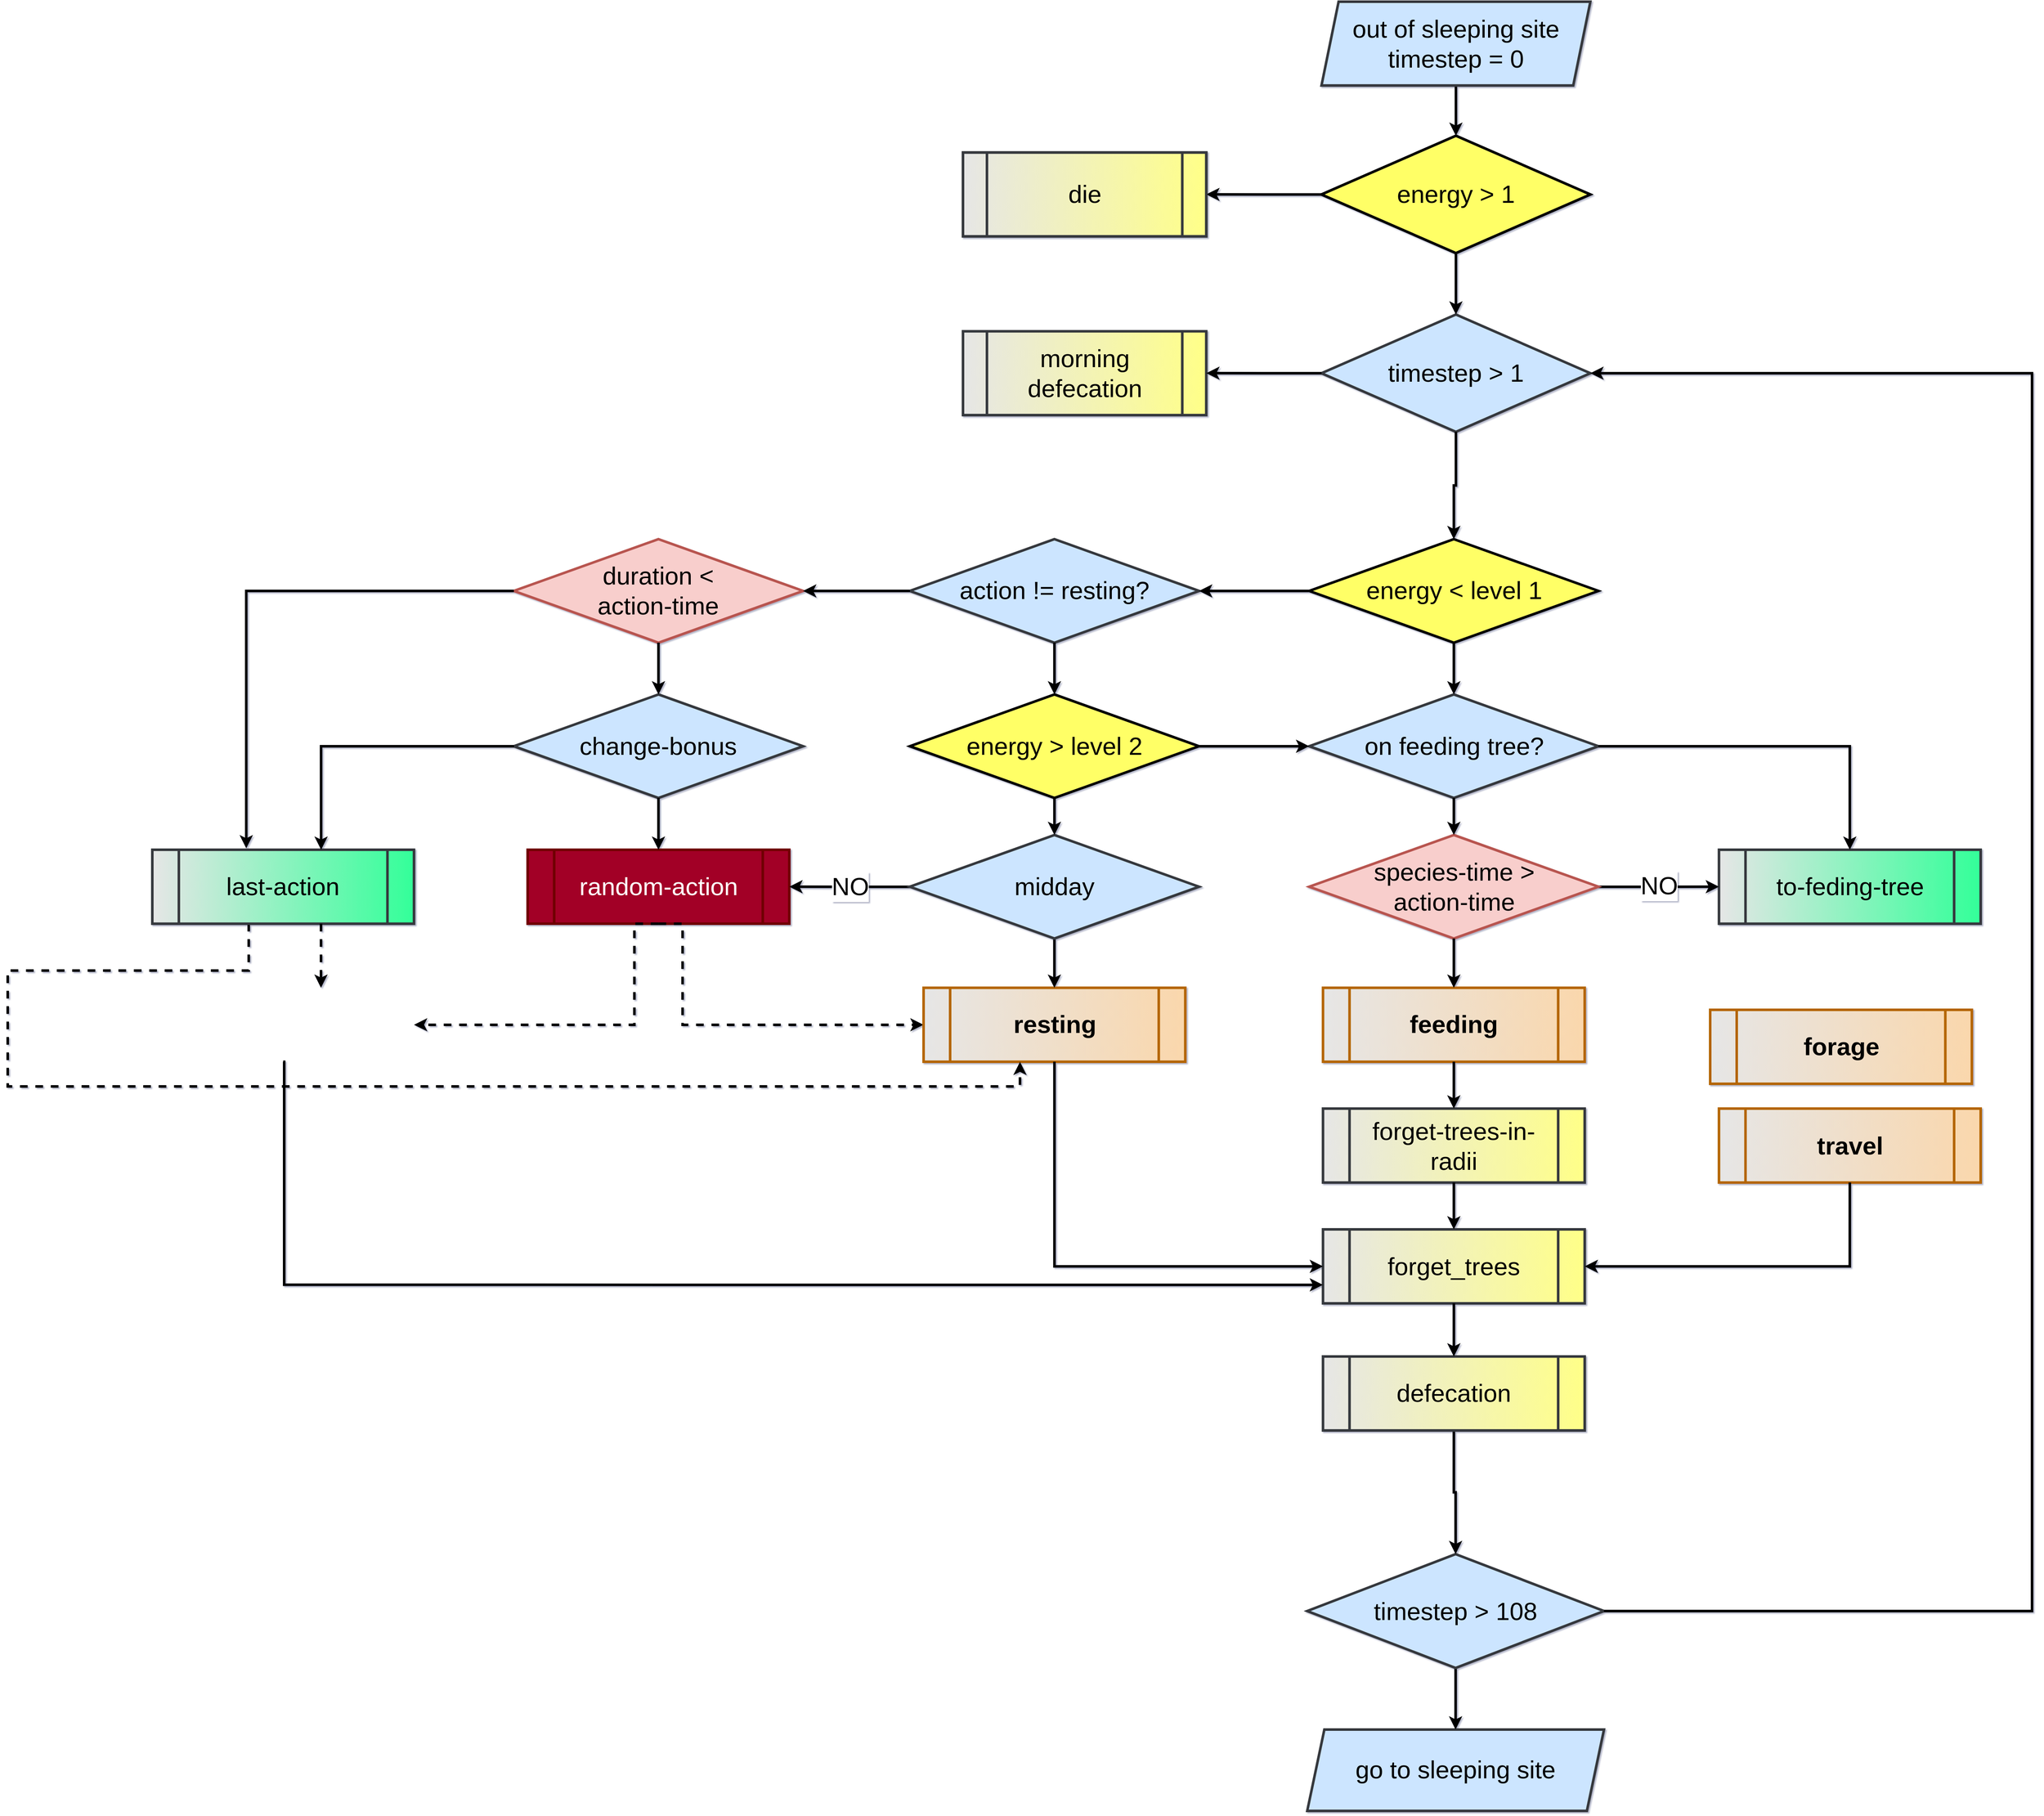 <mxfile version="18.0.1" type="device"><diagram id="C5RBs43oDa-KdzZeNtuy" name="Page-1"><mxGraphModel dx="3422" dy="2792" grid="1" gridSize="14" guides="1" tooltips="1" connect="1" arrows="1" fold="1" page="1" pageScale="1" pageWidth="827" pageHeight="1169" background="none" math="0" shadow="1"><root><mxCell id="WIyWlLk6GJQsqaUBKTNV-0"/><mxCell id="eEFysca_7kxZ6f3AVZBp-423" value="Target" style="" parent="WIyWlLk6GJQsqaUBKTNV-0" visible="0"/><UserObject label="a" tags="Scheduling" id="eEFysca_7kxZ6f3AVZBp-425"><mxCell style="group;fontSize=29;strokeWidth=3;container=0;" parent="eEFysca_7kxZ6f3AVZBp-423" vertex="1" connectable="0"><mxGeometry x="706.24" y="1296" width="346.71" height="300" as="geometry"/></mxCell></UserObject><UserObject label="" tags="Scheduling" id="eEFysca_7kxZ6f3AVZBp-441"><mxCell style="edgeStyle=orthogonalEdgeStyle;rounded=0;orthogonalLoop=1;jettySize=auto;html=1;fontSize=29;entryX=1;entryY=0.5;entryDx=0;entryDy=0;strokeWidth=3;exitX=1;exitY=0.5;exitDx=0;exitDy=0;fillColor=#cdeb8b;strokeColor=#36393d;" parent="eEFysca_7kxZ6f3AVZBp-423" source="eEFysca_7kxZ6f3AVZBp-428" target="eEFysca_7kxZ6f3AVZBp-434" edge="1"><mxGeometry relative="1" as="geometry"><mxPoint x="953" y="982" as="sourcePoint"/><mxPoint x="1252.765" y="42.552" as="targetPoint"/><Array as="points"><mxPoint x="1553" y="1363"/><mxPoint x="1553" y="-96"/></Array></mxGeometry></mxCell></UserObject><UserObject label="" tags="Scheduling" id="eEFysca_7kxZ6f3AVZBp-488"><mxCell style="edgeStyle=orthogonalEdgeStyle;rounded=0;orthogonalLoop=1;jettySize=auto;html=1;fontSize=29;strokeWidth=3;entryX=0.5;entryY=0;entryDx=0;entryDy=0;exitX=0.5;exitY=1;exitDx=0;exitDy=0;fillColor=#cdeb8b;strokeColor=#36393d;" parent="eEFysca_7kxZ6f3AVZBp-423" source="eEFysca_7kxZ6f3AVZBp-486" target="eEFysca_7kxZ6f3AVZBp-428" edge="1"><mxGeometry relative="1" as="geometry"><mxPoint x="608" y="884" as="sourcePoint"/><mxPoint x="738.885" y="940" as="targetPoint"/></mxGeometry></mxCell></UserObject><UserObject label="" tags="Scheduling" id="eEFysca_7kxZ6f3AVZBp-489"><mxCell style="edgeStyle=orthogonalEdgeStyle;rounded=0;orthogonalLoop=1;jettySize=auto;html=1;fontSize=29;strokeWidth=3;entryX=0.5;entryY=0;entryDx=0;entryDy=0;fillColor=#cdeb8b;strokeColor=#36393d;" parent="eEFysca_7kxZ6f3AVZBp-423" source="eEFysca_7kxZ6f3AVZBp-434" target="eEFysca_7kxZ6f3AVZBp-444" edge="1"><mxGeometry relative="1" as="geometry"><mxPoint x="1378.882" y="16" as="targetPoint"/></mxGeometry></mxCell></UserObject><mxCell id="eEFysca_7kxZ6f3AVZBp-492" value="" style="edgeStyle=orthogonalEdgeStyle;rounded=0;orthogonalLoop=1;jettySize=auto;html=1;fontSize=29;strokeWidth=3;fillColor=#cdeb8b;strokeColor=#36393d;" parent="eEFysca_7kxZ6f3AVZBp-423" source="eEFysca_7kxZ6f3AVZBp-430" target="eEFysca_7kxZ6f3AVZBp-434" edge="1"><mxGeometry relative="1" as="geometry"/></mxCell><UserObject label="" tags="Scheduling" id="eEFysca_7kxZ6f3AVZBp-430"><mxCell style="rhombus;whiteSpace=wrap;html=1;fontSize=29;fillColor=#cdeb8b;strokeWidth=3;strokeColor=#36393d;" parent="eEFysca_7kxZ6f3AVZBp-423" vertex="1"><mxGeometry x="742.003" y="-391.999" width="314.117" height="137.078" as="geometry"/></mxCell></UserObject><UserObject label="&lt;span style=&quot;font-family: &amp;#34;helvetica&amp;#34;&quot;&gt;timestep &amp;gt; 1&lt;/span&gt;" tags="Scheduling" id="eEFysca_7kxZ6f3AVZBp-434"><mxCell style="rhombus;whiteSpace=wrap;html=1;fontSize=29;fillColor=#cdeb8b;strokeColor=#36393d;strokeWidth=3;" parent="eEFysca_7kxZ6f3AVZBp-423" vertex="1"><mxGeometry x="742.003" y="-164.998" width="314.117" height="137.078" as="geometry"/></mxCell></UserObject><mxCell id="eEFysca_7kxZ6f3AVZBp-491" value="" style="edgeStyle=orthogonalEdgeStyle;rounded=0;orthogonalLoop=1;jettySize=auto;html=1;fontSize=29;strokeWidth=3;fillColor=#cdeb8b;strokeColor=#36393d;" parent="eEFysca_7kxZ6f3AVZBp-423" source="eEFysca_7kxZ6f3AVZBp-439" target="eEFysca_7kxZ6f3AVZBp-430" edge="1"><mxGeometry relative="1" as="geometry"/></mxCell><UserObject label="&lt;span&gt;set tree_target = -1&lt;/span&gt;" tags="Scheduling" id="eEFysca_7kxZ6f3AVZBp-439"><mxCell style="shape=parallelogram;perimeter=parallelogramPerimeter;whiteSpace=wrap;html=1;fixedSize=1;fontSize=29;fillColor=#cdeb8b;gradientDirection=west;strokeColor=#36393d;strokeWidth=3;" parent="eEFysca_7kxZ6f3AVZBp-423" vertex="1"><mxGeometry x="742.003" y="-560" width="314.117" height="97.913" as="geometry"/></mxCell></UserObject><UserObject label="" tags="Scheduling" id="eEFysca_7kxZ6f3AVZBp-444"><mxCell style="rhombus;whiteSpace=wrap;html=1;fontSize=29;fillColor=#ffff88;strokeWidth=3;strokeColor=#36393d;gradientColor=none;" parent="eEFysca_7kxZ6f3AVZBp-423" vertex="1"><mxGeometry x="708.576" y="110" width="337.906" height="120.98" as="geometry"/></mxCell></UserObject><UserObject label="&lt;font face=&quot;helvetica&quot; style=&quot;font-size: 29px&quot;&gt;don't change tree_target here&lt;br style=&quot;font-size: 29px&quot;&gt;&lt;/font&gt;" tags="Scheduling" id="eEFysca_7kxZ6f3AVZBp-445"><mxCell style="rhombus;whiteSpace=wrap;html=1;fontSize=29;fillColor=#cdeb8b;strokeColor=#36393d;strokeWidth=3;" parent="eEFysca_7kxZ6f3AVZBp-423" vertex="1"><mxGeometry x="241.944" y="110" width="337.906" height="120.98" as="geometry"/></mxCell></UserObject><UserObject label="&lt;font face=&quot;helvetica&quot; style=&quot;font-size: 29px&quot;&gt;&lt;br style=&quot;font-size: 29px&quot;&gt;&lt;/font&gt;" tags="Scheduling" id="eEFysca_7kxZ6f3AVZBp-446"><mxCell style="rhombus;whiteSpace=wrap;html=1;fontSize=29;fillColor=#cdeb8b;strokeColor=#36393d;strokeWidth=3;" parent="eEFysca_7kxZ6f3AVZBp-423" vertex="1"><mxGeometry x="-220.665" y="110" width="337.906" height="120.98" as="geometry"/></mxCell></UserObject><UserObject label="" tags="Scheduling" id="eEFysca_7kxZ6f3AVZBp-447"><mxCell style="edgeStyle=orthogonalEdgeStyle;rounded=0;orthogonalLoop=1;jettySize=auto;html=1;fontSize=29;strokeWidth=3;fillColor=#cdeb8b;strokeColor=#36393d;" parent="eEFysca_7kxZ6f3AVZBp-423" source="eEFysca_7kxZ6f3AVZBp-444" target="eEFysca_7kxZ6f3AVZBp-445" edge="1"><mxGeometry relative="1" as="geometry"/></mxCell></UserObject><UserObject label="&lt;span style=&quot;&quot;&gt;set tree_target -1&lt;/span&gt;&lt;font face=&quot;helvetica&quot; style=&quot;font-size: 29px&quot;&gt;&lt;br style=&quot;font-size: 29px&quot;&gt;&lt;/font&gt;" tags="Scheduling" id="eEFysca_7kxZ6f3AVZBp-448"><mxCell style="rhombus;whiteSpace=wrap;html=1;fontSize=29;fillColor=#cdeb8b;strokeColor=#36393d;strokeWidth=3;labelBackgroundColor=none;" parent="eEFysca_7kxZ6f3AVZBp-423" vertex="1"><mxGeometry x="-220.665" y="291.47" width="337.906" height="120.98" as="geometry"/></mxCell></UserObject><UserObject label="" tags="Scheduling" id="eEFysca_7kxZ6f3AVZBp-449"><mxCell style="edgeStyle=orthogonalEdgeStyle;rounded=0;orthogonalLoop=1;jettySize=auto;html=1;fontSize=29;strokeWidth=3;fillColor=#cdeb8b;strokeColor=#36393d;" parent="eEFysca_7kxZ6f3AVZBp-423" source="eEFysca_7kxZ6f3AVZBp-445" target="eEFysca_7kxZ6f3AVZBp-446" edge="1"><mxGeometry relative="1" as="geometry"/></mxCell></UserObject><UserObject label="" tags="Scheduling" id="eEFysca_7kxZ6f3AVZBp-450"><mxCell style="edgeStyle=orthogonalEdgeStyle;rounded=0;orthogonalLoop=1;jettySize=auto;html=1;fontSize=29;strokeWidth=3;fillColor=#cdeb8b;strokeColor=#36393d;" parent="eEFysca_7kxZ6f3AVZBp-423" source="eEFysca_7kxZ6f3AVZBp-446" target="eEFysca_7kxZ6f3AVZBp-448" edge="1"><mxGeometry relative="1" as="geometry"/></mxCell></UserObject><UserObject label="&lt;font style=&quot;font-size: 29px;&quot;&gt;random-action&lt;/font&gt;" tags="Scheduling" id="eEFysca_7kxZ6f3AVZBp-451"><mxCell style="shape=process;whiteSpace=wrap;html=1;backgroundOutline=1;fontSize=29;fillColor=#cdeb8b;strokeColor=#36393d;gradientDirection=west;strokeWidth=3;" parent="eEFysca_7kxZ6f3AVZBp-423" vertex="1"><mxGeometry x="-204.574" y="472.941" width="305.724" height="86.414" as="geometry"/></mxCell></UserObject><UserObject label="" tags="Scheduling" id="eEFysca_7kxZ6f3AVZBp-452"><mxCell style="edgeStyle=orthogonalEdgeStyle;rounded=0;orthogonalLoop=1;jettySize=auto;html=1;fontSize=29;strokeWidth=3;fillColor=#cdeb8b;strokeColor=#36393d;labelBackgroundColor=#FFFF33;" parent="eEFysca_7kxZ6f3AVZBp-423" source="eEFysca_7kxZ6f3AVZBp-448" target="eEFysca_7kxZ6f3AVZBp-451" edge="1"><mxGeometry relative="1" as="geometry"/></mxCell></UserObject><UserObject label="" tags="Scheduling" id="eEFysca_7kxZ6f3AVZBp-453"><mxCell style="rhombus;whiteSpace=wrap;html=1;fontSize=29;fillColor=#ffff88;strokeWidth=3;strokeColor=#36393d;gradientColor=none;" parent="eEFysca_7kxZ6f3AVZBp-423" vertex="1"><mxGeometry x="241.944" y="291.47" width="337.906" height="120.98" as="geometry"/></mxCell></UserObject><UserObject label="" tags="Scheduling" id="eEFysca_7kxZ6f3AVZBp-454"><mxCell style="edgeStyle=orthogonalEdgeStyle;rounded=0;orthogonalLoop=1;jettySize=auto;html=1;fontSize=29;strokeWidth=3;fillColor=#cdeb8b;strokeColor=#36393d;" parent="eEFysca_7kxZ6f3AVZBp-423" source="eEFysca_7kxZ6f3AVZBp-445" target="eEFysca_7kxZ6f3AVZBp-453" edge="1"><mxGeometry relative="1" as="geometry"/></mxCell></UserObject><UserObject label="" tags="Scheduling" id="eEFysca_7kxZ6f3AVZBp-455"><mxCell style="rhombus;whiteSpace=wrap;html=1;fontSize=29;fillColor=#cdeb8b;strokeColor=#36393d;strokeWidth=3;" parent="eEFysca_7kxZ6f3AVZBp-423" vertex="1"><mxGeometry x="708.576" y="291.47" width="337.906" height="120.98" as="geometry"/></mxCell></UserObject><UserObject label="" tags="Scheduling" id="eEFysca_7kxZ6f3AVZBp-456"><mxCell style="edgeStyle=orthogonalEdgeStyle;rounded=0;orthogonalLoop=1;jettySize=auto;html=1;fontSize=29;strokeWidth=3;fillColor=#cdeb8b;strokeColor=#36393d;" parent="eEFysca_7kxZ6f3AVZBp-423" source="eEFysca_7kxZ6f3AVZBp-444" target="eEFysca_7kxZ6f3AVZBp-455" edge="1"><mxGeometry relative="1" as="geometry"/></mxCell></UserObject><UserObject label="" tags="Scheduling" id="eEFysca_7kxZ6f3AVZBp-457"><mxCell style="edgeStyle=orthogonalEdgeStyle;rounded=0;orthogonalLoop=1;jettySize=auto;html=1;fontSize=29;strokeWidth=3;fillColor=#cdeb8b;strokeColor=#36393d;" parent="eEFysca_7kxZ6f3AVZBp-423" source="eEFysca_7kxZ6f3AVZBp-453" target="eEFysca_7kxZ6f3AVZBp-455" edge="1"><mxGeometry relative="1" as="geometry"/></mxCell></UserObject><UserObject label="" tags="Scheduling" id="eEFysca_7kxZ6f3AVZBp-458"><mxCell style="shape=process;whiteSpace=wrap;html=1;backgroundOutline=1;fontSize=29;fillColor=#cdeb8b;strokeColor=#36393d;gradientDirection=west;strokeWidth=3;" parent="eEFysca_7kxZ6f3AVZBp-423" vertex="1"><mxGeometry x="1187.276" y="472.941" width="305.724" height="86.414" as="geometry"/></mxCell></UserObject><UserObject label="" tags="Scheduling" id="eEFysca_7kxZ6f3AVZBp-459"><mxCell style="edgeStyle=orthogonalEdgeStyle;rounded=0;orthogonalLoop=1;jettySize=auto;html=1;entryX=0.5;entryY=0;entryDx=0;entryDy=0;fontSize=29;strokeWidth=3;fillColor=#cdeb8b;strokeColor=#36393d;" parent="eEFysca_7kxZ6f3AVZBp-423" source="eEFysca_7kxZ6f3AVZBp-455" target="eEFysca_7kxZ6f3AVZBp-458" edge="1"><mxGeometry relative="1" as="geometry"/></mxCell></UserObject><UserObject label="&lt;font face=&quot;helvetica&quot; style=&quot;font-size: 29px&quot;&gt;&lt;br style=&quot;font-size: 29px&quot;&gt;&lt;/font&gt;" tags="Scheduling" id="eEFysca_7kxZ6f3AVZBp-460"><mxCell style="rhombus;whiteSpace=wrap;html=1;fontSize=29;fillColor=#cdeb8b;strokeColor=#36393d;strokeWidth=3;" parent="eEFysca_7kxZ6f3AVZBp-423" vertex="1"><mxGeometry x="708.576" y="455.658" width="337.906" height="120.98" as="geometry"/></mxCell></UserObject><UserObject label="" tags="Scheduling" id="eEFysca_7kxZ6f3AVZBp-461"><mxCell style="edgeStyle=orthogonalEdgeStyle;rounded=0;orthogonalLoop=1;jettySize=auto;html=1;fontSize=29;strokeWidth=3;fillColor=#cdeb8b;strokeColor=#36393d;" parent="eEFysca_7kxZ6f3AVZBp-423" source="eEFysca_7kxZ6f3AVZBp-455" target="eEFysca_7kxZ6f3AVZBp-460" edge="1"><mxGeometry relative="1" as="geometry"/></mxCell></UserObject><UserObject label="&lt;font style=&quot;font-size: 29px;&quot;&gt;feeding&lt;/font&gt;" tags="Scheduling" id="eEFysca_7kxZ6f3AVZBp-462"><mxCell style="shape=process;whiteSpace=wrap;html=1;backgroundOutline=1;fontSize=29;fillColor=#cdeb8b;strokeColor=#36393d;gradientDirection=west;fontStyle=1;strokeWidth=3;" parent="eEFysca_7kxZ6f3AVZBp-423" vertex="1"><mxGeometry x="724.667" y="634.248" width="305.724" height="86.414" as="geometry"/></mxCell></UserObject><UserObject label="" tags="Scheduling" id="eEFysca_7kxZ6f3AVZBp-463"><mxCell style="edgeStyle=orthogonalEdgeStyle;rounded=0;orthogonalLoop=1;jettySize=auto;html=1;fontSize=29;strokeWidth=3;fillColor=#cdeb8b;strokeColor=#36393d;" parent="eEFysca_7kxZ6f3AVZBp-423" source="eEFysca_7kxZ6f3AVZBp-460" target="eEFysca_7kxZ6f3AVZBp-462" edge="1"><mxGeometry relative="1" as="geometry"/></mxCell></UserObject><UserObject label="" tags="Scheduling" id="eEFysca_7kxZ6f3AVZBp-465"><mxCell style="edgeStyle=orthogonalEdgeStyle;rounded=0;orthogonalLoop=1;jettySize=auto;html=1;fontSize=29;strokeWidth=3;fillColor=#cdeb8b;strokeColor=#36393d;entryX=0;entryY=0;entryDx=0;entryDy=0;" parent="eEFysca_7kxZ6f3AVZBp-423" source="eEFysca_7kxZ6f3AVZBp-458" target="eEFysca_7kxZ6f3AVZBp-507" edge="1"><mxGeometry relative="1" as="geometry"><mxPoint x="1340.138" y="634.248" as="targetPoint"/></mxGeometry></mxCell></UserObject><UserObject label="" tags="Scheduling" id="eEFysca_7kxZ6f3AVZBp-466"><mxCell style="shape=process;whiteSpace=wrap;html=1;backgroundOutline=1;fontSize=29;fillColor=#cdeb8b;strokeColor=#36393d;gradientDirection=west;strokeWidth=3;" parent="eEFysca_7kxZ6f3AVZBp-423" vertex="1"><mxGeometry x="724.667" y="775.391" width="305.724" height="86.414" as="geometry"/></mxCell></UserObject><UserObject label="" tags="Scheduling" id="eEFysca_7kxZ6f3AVZBp-467"><mxCell style="edgeStyle=orthogonalEdgeStyle;rounded=0;orthogonalLoop=1;jettySize=auto;html=1;fontSize=29;strokeWidth=3;fillColor=#cdeb8b;strokeColor=#36393d;" parent="eEFysca_7kxZ6f3AVZBp-423" source="eEFysca_7kxZ6f3AVZBp-462" target="eEFysca_7kxZ6f3AVZBp-466" edge="1"><mxGeometry relative="1" as="geometry"/></mxCell></UserObject><UserObject label="&lt;div style=&quot;font-size: 20px&quot;&gt;&lt;br&gt;&lt;/div&gt;" tags="Scheduling" id="eEFysca_7kxZ6f3AVZBp-468"><mxCell style="edgeStyle=orthogonalEdgeStyle;rounded=0;orthogonalLoop=1;jettySize=auto;html=1;fontSize=29;exitX=0.5;exitY=1;exitDx=0;exitDy=0;dashed=1;strokeWidth=3;fillColor=#cdeb8b;strokeColor=#36393d;entryX=0;entryY=0.5;entryDx=0;entryDy=0;" parent="eEFysca_7kxZ6f3AVZBp-423" source="eEFysca_7kxZ6f3AVZBp-451" target="mAZVNSIecpQf73zIRSqu-3" edge="1"><mxGeometry relative="1" as="geometry"><Array as="points"><mxPoint x="-24" y="559"/><mxPoint x="-24" y="677"/><mxPoint x="258" y="677"/></Array><mxPoint x="241.94" y="677.455" as="targetPoint"/></mxGeometry></mxCell></UserObject><mxCell id="c4gwMvb7nJ6NcYthGlJr-0" value="&lt;div style=&quot;font-size: 23px&quot;&gt;&lt;br&gt;&lt;/div&gt;" style="edgeLabel;html=1;align=center;verticalAlign=bottom;resizable=0;points=[];labelBackgroundColor=none;" parent="eEFysca_7kxZ6f3AVZBp-468" vertex="1" connectable="0"><mxGeometry x="0.694" y="3" relative="1" as="geometry"><mxPoint x="-39" y="1" as="offset"/></mxGeometry></mxCell><UserObject label="" tags="Scheduling" id="eEFysca_7kxZ6f3AVZBp-470"><mxCell style="edgeStyle=orthogonalEdgeStyle;rounded=0;orthogonalLoop=1;jettySize=auto;html=1;fontSize=29;strokeWidth=3;fillColor=#cdeb8b;strokeColor=#36393d;labelBackgroundColor=none;" parent="eEFysca_7kxZ6f3AVZBp-423" edge="1"><mxGeometry x="-0.062" y="-54" relative="1" as="geometry"><mxPoint x="248.09" y="516.2" as="sourcePoint"/><mxPoint x="107.15" y="516.2" as="targetPoint"/><mxPoint as="offset"/></mxGeometry></mxCell></UserObject><mxCell id="VFFzib8650GLYdT5_z0R-18" value="&lt;br&gt;&lt;br&gt;" style="edgeStyle=orthogonalEdgeStyle;rounded=0;orthogonalLoop=1;jettySize=auto;html=1;labelBackgroundColor=none;fontFamily=Helvetica;fontSize=29;fontColor=default;endArrow=classic;endFill=1;strokeColor=#36393d;strokeWidth=3;fillColor=#cdeb8b;entryX=0.5;entryY=0;entryDx=0;entryDy=0;" parent="eEFysca_7kxZ6f3AVZBp-423" source="eEFysca_7kxZ6f3AVZBp-472" target="mAZVNSIecpQf73zIRSqu-3" edge="1"><mxGeometry x="-0.12" y="37" relative="1" as="geometry"><mxPoint as="offset"/><mxPoint x="410.889" y="634.25" as="targetPoint"/></mxGeometry></mxCell><UserObject label="&lt;font face=&quot;helvetica&quot; style=&quot;font-size: 29px&quot;&gt;&lt;br style=&quot;font-size: 29px&quot;&gt;&lt;/font&gt;" tags="Scheduling" id="eEFysca_7kxZ6f3AVZBp-472"><mxCell style="rhombus;whiteSpace=wrap;html=1;fontSize=29;fillColor=#cdeb8b;strokeColor=#36393d;strokeWidth=3;" parent="eEFysca_7kxZ6f3AVZBp-423" vertex="1"><mxGeometry x="241.944" y="455.658" width="337.906" height="120.98" as="geometry"/></mxCell></UserObject><UserObject label="&#10;&#10;&lt;span style=&quot;color: rgb(0, 0, 0); font-family: helvetica; font-size: 27px; font-style: normal; font-weight: 400; letter-spacing: normal; text-align: center; text-indent: 0px; text-transform: none; word-spacing: 0px;&quot;&gt;set tree_target -1&lt;/span&gt;&lt;br style=&quot;color: rgb(0, 0, 0); font-family: helvetica; font-size: 27px; font-style: normal; font-weight: 400; letter-spacing: normal; text-align: center; text-indent: 0px; text-transform: none; word-spacing: 0px;&quot;&gt;&lt;span style=&quot;color: rgb(0, 0, 0); font-family: helvetica; font-size: 27px; font-style: normal; font-weight: 400; letter-spacing: normal; text-align: center; text-indent: 0px; text-transform: none; word-spacing: 0px;&quot;&gt;&amp;nbsp; set tree_current -1&lt;/span&gt;&#10;&#10;" tags="Scheduling" id="eEFysca_7kxZ6f3AVZBp-473"><mxCell style="edgeStyle=orthogonalEdgeStyle;rounded=0;orthogonalLoop=1;jettySize=auto;html=1;fontSize=27;strokeWidth=3;fillColor=#cdeb8b;strokeColor=#36393d;labelBackgroundColor=none;" parent="eEFysca_7kxZ6f3AVZBp-423" source="eEFysca_7kxZ6f3AVZBp-453" target="eEFysca_7kxZ6f3AVZBp-472" edge="1"><mxGeometry x="-0.003" relative="1" as="geometry"><mxPoint as="offset"/></mxGeometry></mxCell></UserObject><UserObject label="" tags="Scheduling" id="eEFysca_7kxZ6f3AVZBp-474"><mxCell style="edgeStyle=orthogonalEdgeStyle;rounded=0;orthogonalLoop=1;jettySize=auto;html=1;dashed=1;fontSize=29;strokeWidth=3;fillColor=#cdeb8b;strokeColor=#36393d;entryX=0.391;entryY=1.002;entryDx=0;entryDy=0;entryPerimeter=0;" parent="eEFysca_7kxZ6f3AVZBp-423" target="mAZVNSIecpQf73zIRSqu-3" edge="1"><mxGeometry relative="1" as="geometry"><mxPoint x="-530.412" y="559.355" as="sourcePoint"/><mxPoint x="379.4" y="720.66" as="targetPoint"/><Array as="points"><mxPoint x="-530" y="614"/><mxPoint x="-812" y="614"/><mxPoint x="-812" y="750"/><mxPoint x="379" y="750"/><mxPoint x="379" y="703"/></Array></mxGeometry></mxCell></UserObject><UserObject label="&lt;font style=&quot;font-size: 29px&quot;&gt;last-action&lt;/font&gt;" tags="Scheduling" id="eEFysca_7kxZ6f3AVZBp-475"><mxCell style="shape=process;whiteSpace=wrap;html=1;backgroundOutline=1;fontSize=29;fillColor=#cdeb8b;strokeColor=#36393d;gradientDirection=west;strokeWidth=3;" parent="eEFysca_7kxZ6f3AVZBp-423" vertex="1"><mxGeometry x="-643.047" y="472.941" width="305.724" height="86.414" as="geometry"/></mxCell></UserObject><UserObject label="" tags="Scheduling" id="eEFysca_7kxZ6f3AVZBp-476"><mxCell style="edgeStyle=orthogonalEdgeStyle;rounded=0;orthogonalLoop=1;jettySize=auto;html=1;entryX=0.359;entryY=-0.019;entryDx=0;entryDy=0;entryPerimeter=0;fontSize=29;strokeWidth=3;fillColor=#cdeb8b;strokeColor=#36393d;" parent="eEFysca_7kxZ6f3AVZBp-423" source="eEFysca_7kxZ6f3AVZBp-446" target="eEFysca_7kxZ6f3AVZBp-475" edge="1"><mxGeometry relative="1" as="geometry"/></mxCell></UserObject><UserObject label="" tags="Scheduling" id="eEFysca_7kxZ6f3AVZBp-477"><mxCell style="edgeStyle=orthogonalEdgeStyle;rounded=0;orthogonalLoop=1;jettySize=auto;html=1;entryX=0.645;entryY=0;entryDx=0;entryDy=0;entryPerimeter=0;fontSize=29;strokeWidth=3;fillColor=#cdeb8b;strokeColor=#36393d;" parent="eEFysca_7kxZ6f3AVZBp-423" source="eEFysca_7kxZ6f3AVZBp-448" target="eEFysca_7kxZ6f3AVZBp-475" edge="1"><mxGeometry relative="1" as="geometry"/></mxCell></UserObject><UserObject label="forage" tags="Scheduling" id="eEFysca_7kxZ6f3AVZBp-478"><mxCell style="shape=process;whiteSpace=wrap;html=1;backgroundOutline=1;fontSize=29;fillColor=#cdeb8b;strokeColor=#36393d;gradientDirection=west;fontStyle=1;strokeWidth=3;" parent="eEFysca_7kxZ6f3AVZBp-423" vertex="1"><mxGeometry x="-643.047" y="634.248" width="305.724" height="86.414" as="geometry"/></mxCell></UserObject><UserObject label="" tags="Scheduling" id="eEFysca_7kxZ6f3AVZBp-479"><mxCell style="edgeStyle=orthogonalEdgeStyle;rounded=0;orthogonalLoop=1;jettySize=auto;html=1;entryX=1;entryY=0.5;entryDx=0;entryDy=0;dashed=1;fontSize=29;exitX=0.5;exitY=1;exitDx=0;exitDy=0;strokeWidth=3;fillColor=#cdeb8b;strokeColor=#36393d;" parent="eEFysca_7kxZ6f3AVZBp-423" source="eEFysca_7kxZ6f3AVZBp-451" target="eEFysca_7kxZ6f3AVZBp-478" edge="1"><mxGeometry relative="1" as="geometry"><Array as="points"><mxPoint x="-79.871" y="559.355"/><mxPoint x="-79.871" y="677.455"/></Array></mxGeometry></mxCell></UserObject><UserObject label="" tags="Scheduling" id="eEFysca_7kxZ6f3AVZBp-480"><mxCell style="shape=process;whiteSpace=wrap;html=1;backgroundOutline=1;fontSize=29;fillColor=#cdeb8b;strokeColor=#36393d;gradientDirection=west;strokeWidth=3;" parent="eEFysca_7kxZ6f3AVZBp-423" vertex="1"><mxGeometry x="724.667" y="916.535" width="305.724" height="86.414" as="geometry"/></mxCell></UserObject><UserObject label="" tags="Scheduling" id="eEFysca_7kxZ6f3AVZBp-481"><mxCell style="edgeStyle=orthogonalEdgeStyle;rounded=0;orthogonalLoop=1;jettySize=auto;html=1;dashed=1;fontSize=29;strokeWidth=3;fillColor=#cdeb8b;strokeColor=#36393d;" parent="eEFysca_7kxZ6f3AVZBp-423" source="eEFysca_7kxZ6f3AVZBp-475" target="eEFysca_7kxZ6f3AVZBp-478" edge="1"><mxGeometry relative="1" as="geometry"><Array as="points"><mxPoint x="-445.935" y="593.921"/><mxPoint x="-445.935" y="593.921"/></Array></mxGeometry></mxCell></UserObject><UserObject label="" tags="Scheduling" id="eEFysca_7kxZ6f3AVZBp-482"><mxCell style="edgeStyle=orthogonalEdgeStyle;rounded=0;orthogonalLoop=1;jettySize=auto;html=1;entryX=1;entryY=0.5;entryDx=0;entryDy=0;fontSize=29;strokeWidth=3;fillColor=#cdeb8b;strokeColor=#36393d;exitX=0;exitY=1;exitDx=0;exitDy=0;" parent="eEFysca_7kxZ6f3AVZBp-423" source="eEFysca_7kxZ6f3AVZBp-507" target="eEFysca_7kxZ6f3AVZBp-480" edge="1"><mxGeometry relative="1" as="geometry"><mxPoint x="1344" y="721" as="sourcePoint"/><Array as="points"><mxPoint x="1341" y="721"/><mxPoint x="1344" y="721"/><mxPoint x="1344" y="960"/></Array></mxGeometry></mxCell></UserObject><UserObject label="" tags="Scheduling" id="eEFysca_7kxZ6f3AVZBp-483"><mxCell style="edgeStyle=orthogonalEdgeStyle;rounded=0;orthogonalLoop=1;jettySize=auto;html=1;fontSize=29;strokeWidth=3;fillColor=#cdeb8b;strokeColor=#36393d;" parent="eEFysca_7kxZ6f3AVZBp-423" source="eEFysca_7kxZ6f3AVZBp-466" target="eEFysca_7kxZ6f3AVZBp-480" edge="1"><mxGeometry relative="1" as="geometry"/></mxCell></UserObject><UserObject label="" tags="Scheduling" id="eEFysca_7kxZ6f3AVZBp-484"><mxCell style="edgeStyle=orthogonalEdgeStyle;rounded=0;orthogonalLoop=1;jettySize=auto;html=1;entryX=0;entryY=0.5;entryDx=0;entryDy=0;fontSize=29;strokeWidth=3;fillColor=#cdeb8b;strokeColor=#36393d;exitX=0.5;exitY=1;exitDx=0;exitDy=0;" parent="eEFysca_7kxZ6f3AVZBp-423" source="mAZVNSIecpQf73zIRSqu-3" target="eEFysca_7kxZ6f3AVZBp-480" edge="1"><mxGeometry relative="1" as="geometry"><mxPoint x="410.9" y="720.66" as="sourcePoint"/><Array as="points"><mxPoint x="411" y="798"/><mxPoint x="568" y="798"/><mxPoint x="568" y="960"/></Array></mxGeometry></mxCell></UserObject><UserObject label="" tags="Scheduling" id="eEFysca_7kxZ6f3AVZBp-485"><mxCell style="edgeStyle=orthogonalEdgeStyle;rounded=0;orthogonalLoop=1;jettySize=auto;html=1;entryX=0;entryY=0.75;entryDx=0;entryDy=0;fontSize=29;exitX=0.5;exitY=1;exitDx=0;exitDy=0;strokeWidth=3;fillColor=#cdeb8b;strokeColor=#36393d;" parent="eEFysca_7kxZ6f3AVZBp-423" source="eEFysca_7kxZ6f3AVZBp-478" target="eEFysca_7kxZ6f3AVZBp-480" edge="1"><mxGeometry relative="1" as="geometry"/></mxCell></UserObject><UserObject label="" tags="Scheduling" id="eEFysca_7kxZ6f3AVZBp-486"><mxCell style="shape=process;whiteSpace=wrap;html=1;backgroundOutline=1;fontSize=29;fillColor=#cdeb8b;strokeColor=#36393d;gradientDirection=west;strokeWidth=3;" parent="eEFysca_7kxZ6f3AVZBp-423" vertex="1"><mxGeometry x="724.667" y="1065.077" width="305.724" height="86.414" as="geometry"/></mxCell></UserObject><UserObject label="" tags="Scheduling" id="eEFysca_7kxZ6f3AVZBp-487"><mxCell style="edgeStyle=orthogonalEdgeStyle;rounded=0;orthogonalLoop=1;jettySize=auto;html=1;entryX=0.5;entryY=0;entryDx=0;entryDy=0;fontSize=29;strokeWidth=3;fillColor=#cdeb8b;strokeColor=#36393d;" parent="eEFysca_7kxZ6f3AVZBp-423" source="eEFysca_7kxZ6f3AVZBp-480" target="eEFysca_7kxZ6f3AVZBp-486" edge="1"><mxGeometry relative="1" as="geometry"/></mxCell></UserObject><UserObject label="&lt;span style=&quot;font-size: 29px;&quot;&gt;go to sleeping site&lt;/span&gt;" tags="Scheduling" id="eEFysca_7kxZ6f3AVZBp-426"><mxCell style="shape=parallelogram;perimeter=parallelogramPerimeter;whiteSpace=wrap;html=1;fixedSize=1;fontSize=29;fillColor=#cdeb8b;gradientDirection=west;strokeColor=#36393d;strokeWidth=3;" parent="eEFysca_7kxZ6f3AVZBp-423" vertex="1"><mxGeometry x="706.24" y="1500.998" width="346.71" height="95.002" as="geometry"/></mxCell></UserObject><mxCell id="eEFysca_7kxZ6f3AVZBp-504" value="&amp;nbsp; ; set tree_current &lt;br&gt;-1" style="edgeStyle=orthogonalEdgeStyle;rounded=0;orthogonalLoop=1;jettySize=auto;html=1;fontSize=22;endArrow=classic;endFill=1;strokeWidth=3;labelBackgroundColor=none;" parent="eEFysca_7kxZ6f3AVZBp-423" source="eEFysca_7kxZ6f3AVZBp-460" target="eEFysca_7kxZ6f3AVZBp-458" edge="1"><mxGeometry x="-0.353" y="40" relative="1" as="geometry"><mxPoint as="offset"/></mxGeometry></mxCell><UserObject label="" tags="Scheduling" id="eEFysca_7kxZ6f3AVZBp-427"><mxCell style="edgeStyle=orthogonalEdgeStyle;rounded=0;orthogonalLoop=1;jettySize=auto;html=1;fontSize=29;strokeWidth=3;exitX=0.5;exitY=1;exitDx=0;exitDy=0;fillColor=#cdeb8b;strokeColor=#36393d;" parent="eEFysca_7kxZ6f3AVZBp-423" source="eEFysca_7kxZ6f3AVZBp-428" target="eEFysca_7kxZ6f3AVZBp-426" edge="1"><mxGeometry relative="1" as="geometry"><mxPoint x="879.599" y="1424.575" as="sourcePoint"/></mxGeometry></mxCell></UserObject><UserObject label="&lt;font face=&quot;helvetica&quot; style=&quot;font-size: 29px&quot;&gt;timestep &amp;gt; 108&lt;br style=&quot;font-size: 29px&quot;&gt;&lt;/font&gt;" tags="Scheduling" id="eEFysca_7kxZ6f3AVZBp-428"><mxCell style="rhombus;whiteSpace=wrap;html=1;fontSize=29;fillColor=#cdeb8b;strokeColor=#36393d;strokeWidth=3;" parent="eEFysca_7kxZ6f3AVZBp-423" vertex="1"><mxGeometry x="706.24" y="1296" width="346.71" height="133.002" as="geometry"/></mxCell></UserObject><mxCell id="eEFysca_7kxZ6f3AVZBp-505" value="" style="group;spacing=0;fontStyle=1;fillColor=#cdeb8b;strokeColor=#36393d;fontSize=10;" parent="eEFysca_7kxZ6f3AVZBp-423" vertex="1" connectable="0"><mxGeometry x="1187.28" y="630" width="322" height="90.66" as="geometry"/></mxCell><UserObject label="&lt;font&gt;&lt;font face=&quot;helvetica&quot;&gt;&lt;span style=&quot;font-size: 14px&quot;&gt;set tree_target &lt;br&gt;[closest feeding-tree]&lt;/span&gt;&lt;/font&gt;&lt;br style=&quot;font-size: 16px&quot;&gt;&lt;/font&gt;" tags="Status-action" id="eEFysca_7kxZ6f3AVZBp-506"><mxCell style="shape=process;whiteSpace=wrap;html=1;backgroundOutline=1;fontSize=16;fillColor=#cdeb8b;strokeColor=#36393d;gradientDirection=west;fontStyle=1;strokeWidth=3;" parent="eEFysca_7kxZ6f3AVZBp-505" vertex="1"><mxGeometry width="154" height="90.66" as="geometry"/></mxCell></UserObject><UserObject label="&lt;font face=&quot;helvetica&quot; style=&quot;font-size: 14px&quot;&gt;&lt;br&gt;&lt;/font&gt;" tags="Status-action" id="eEFysca_7kxZ6f3AVZBp-507"><mxCell style="shape=process;whiteSpace=wrap;html=1;backgroundOutline=1;fontSize=16;fillColor=#cdeb8b;strokeColor=#36393d;gradientDirection=west;fontStyle=1;strokeWidth=3;" parent="eEFysca_7kxZ6f3AVZBp-505" vertex="1"><mxGeometry x="154" width="154" height="90.66" as="geometry"/></mxCell></UserObject><UserObject label="&lt;font style=&quot;font-size: 29px&quot;&gt;resting&lt;/font&gt;" tags="Scheduling" id="mAZVNSIecpQf73zIRSqu-3"><mxCell style="shape=process;whiteSpace=wrap;html=1;backgroundOutline=1;fontSize=29;fillColor=#cdeb8b;strokeColor=#36393d;gradientDirection=west;fontStyle=1;strokeWidth=3;" parent="eEFysca_7kxZ6f3AVZBp-423" vertex="1"><mxGeometry x="258.037" y="634.248" width="305.724" height="86.414" as="geometry"/></mxCell></UserObject><mxCell id="wVlic68z1Q0BE2LsOD2X-15" value="action/action-time" style="" parent="WIyWlLk6GJQsqaUBKTNV-0" visible="0"/><UserObject label="" tags="Status-action" id="d4X5qkTrP-WEOfORl1GH-585"><mxCell style="rhombus;whiteSpace=wrap;html=1;fontSize=29;fillColor=#e1d5e7;strokeWidth=3;strokeColor=#9673a6;" parent="wVlic68z1Q0BE2LsOD2X-15" vertex="1"><mxGeometry x="736.576" y="96" width="337.906" height="120.98" as="geometry"/></mxCell></UserObject><UserObject label="&lt;font face=&quot;helvetica&quot; style=&quot;font-size: 29px&quot;&gt;&lt;br style=&quot;font-size: 29px&quot;&gt;&lt;/font&gt;" tags="Status-action" id="d4X5qkTrP-WEOfORl1GH-586"><mxCell style="rhombus;whiteSpace=wrap;html=1;fontSize=29;fillColor=#e1d5e7;strokeColor=#9673a6;strokeWidth=3;" parent="wVlic68z1Q0BE2LsOD2X-15" vertex="1"><mxGeometry x="269.944" y="96" width="337.906" height="120.98" as="geometry"/></mxCell></UserObject><UserObject label="&lt;font face=&quot;helvetica&quot; style=&quot;font-size: 29px&quot;&gt;&lt;br style=&quot;font-size: 29px&quot;&gt;&lt;/font&gt;" tags="Status-action" id="d4X5qkTrP-WEOfORl1GH-587"><mxCell style="rhombus;whiteSpace=wrap;html=1;fontSize=29;fillColor=#e1d5e7;strokeColor=#9673a6;strokeWidth=3;" parent="wVlic68z1Q0BE2LsOD2X-15" vertex="1"><mxGeometry x="-192.665" y="96" width="337.906" height="120.98" as="geometry"/></mxCell></UserObject><UserObject label="" tags="Status-action" id="d4X5qkTrP-WEOfORl1GH-588"><mxCell style="edgeStyle=orthogonalEdgeStyle;rounded=0;orthogonalLoop=1;jettySize=auto;html=1;fontSize=29;strokeWidth=3;fillColor=#e1d5e7;strokeColor=#9673a6;fontStyle=1" parent="wVlic68z1Q0BE2LsOD2X-15" source="d4X5qkTrP-WEOfORl1GH-585" target="d4X5qkTrP-WEOfORl1GH-586" edge="1"><mxGeometry relative="1" as="geometry"/></mxCell></UserObject><UserObject label="&lt;font face=&quot;helvetica&quot; style=&quot;font-size: 21px&quot;&gt;set action-time 0&lt;br&gt;&lt;div&gt;&lt;b&gt;if choice = 0 [&lt;span&gt;set status old-status&lt;/span&gt;&lt;span&gt;]&lt;/span&gt;&lt;/b&gt;&lt;/div&gt;&lt;div&gt;&lt;b&gt;&amp;nbsp; if choice = 1 [&lt;span&gt;set new-status &lt;br&gt;one-of other-status&lt;/span&gt;&lt;/b&gt;&lt;/div&gt;&lt;div&gt;&lt;b&gt;&amp;nbsp; &amp;nbsp; set status new-status&lt;/b&gt;&lt;/div&gt;&lt;div&gt;&lt;b&gt;&amp;nbsp; &amp;nbsp; set action new-status]&lt;/b&gt;&lt;/div&gt;&lt;/font&gt;" tags="Status-action" id="d4X5qkTrP-WEOfORl1GH-589"><mxCell style="rhombus;whiteSpace=wrap;html=1;fontSize=29;fillColor=#e1d5e7;strokeColor=#9673a6;strokeWidth=3;" parent="wVlic68z1Q0BE2LsOD2X-15" vertex="1"><mxGeometry x="-192.665" y="277.47" width="337.906" height="120.98" as="geometry"/></mxCell></UserObject><UserObject label="" tags="Status-action" id="d4X5qkTrP-WEOfORl1GH-590"><mxCell style="edgeStyle=orthogonalEdgeStyle;rounded=0;orthogonalLoop=1;jettySize=auto;html=1;fontSize=29;strokeWidth=3;fillColor=#e1d5e7;strokeColor=#9673a6;" parent="wVlic68z1Q0BE2LsOD2X-15" source="d4X5qkTrP-WEOfORl1GH-586" target="d4X5qkTrP-WEOfORl1GH-587" edge="1"><mxGeometry relative="1" as="geometry"/></mxCell></UserObject><UserObject label="" tags="Status-action" id="d4X5qkTrP-WEOfORl1GH-591"><mxCell style="edgeStyle=orthogonalEdgeStyle;rounded=0;orthogonalLoop=1;jettySize=auto;html=1;fontSize=29;strokeWidth=3;fillColor=#e1d5e7;strokeColor=#9673a6;" parent="wVlic68z1Q0BE2LsOD2X-15" source="d4X5qkTrP-WEOfORl1GH-587" target="d4X5qkTrP-WEOfORl1GH-589" edge="1"><mxGeometry relative="1" as="geometry"/></mxCell></UserObject><UserObject label="&lt;font style=&quot;font-size: 29px&quot;&gt;set action-time = 0&lt;/font&gt;" tags="Status-action" id="d4X5qkTrP-WEOfORl1GH-592"><mxCell style="shape=process;whiteSpace=wrap;html=1;backgroundOutline=1;fontSize=29;fillColor=#e1d5e7;strokeColor=#9673a6;gradientDirection=west;strokeWidth=3;" parent="wVlic68z1Q0BE2LsOD2X-15" vertex="1"><mxGeometry x="-176.574" y="458.941" width="305.724" height="86.414" as="geometry"/></mxCell></UserObject><UserObject label="" tags="Status-action" id="d4X5qkTrP-WEOfORl1GH-593"><mxCell style="edgeStyle=orthogonalEdgeStyle;rounded=0;orthogonalLoop=1;jettySize=auto;html=1;fontSize=29;strokeWidth=3;fillColor=#e1d5e7;strokeColor=#9673a6;" parent="wVlic68z1Q0BE2LsOD2X-15" source="d4X5qkTrP-WEOfORl1GH-589" target="d4X5qkTrP-WEOfORl1GH-592" edge="1"><mxGeometry relative="1" as="geometry"/></mxCell></UserObject><UserObject label="" tags="Status-action" id="d4X5qkTrP-WEOfORl1GH-594"><mxCell style="rhombus;whiteSpace=wrap;html=1;fontSize=29;fillColor=#e1d5e7;strokeWidth=3;strokeColor=#9673a6;" parent="wVlic68z1Q0BE2LsOD2X-15" vertex="1"><mxGeometry x="269.944" y="277.47" width="337.906" height="120.98" as="geometry"/></mxCell></UserObject><UserObject label="" tags="Status-action" id="d4X5qkTrP-WEOfORl1GH-595"><mxCell style="edgeStyle=orthogonalEdgeStyle;rounded=0;orthogonalLoop=1;jettySize=auto;html=1;fontSize=29;strokeWidth=3;fillColor=#e1d5e7;strokeColor=#9673a6;" parent="wVlic68z1Q0BE2LsOD2X-15" source="d4X5qkTrP-WEOfORl1GH-586" target="d4X5qkTrP-WEOfORl1GH-594" edge="1"><mxGeometry relative="1" as="geometry"/></mxCell></UserObject><UserObject label="" tags="Status-action" id="d4X5qkTrP-WEOfORl1GH-596"><mxCell style="rhombus;whiteSpace=wrap;html=1;fontSize=29;fillColor=#e1d5e7;strokeColor=#9673a6;strokeWidth=3;" parent="wVlic68z1Q0BE2LsOD2X-15" vertex="1"><mxGeometry x="736.576" y="277.47" width="337.906" height="120.98" as="geometry"/></mxCell></UserObject><UserObject label="" tags="Status-action" id="d4X5qkTrP-WEOfORl1GH-597"><mxCell style="edgeStyle=orthogonalEdgeStyle;rounded=0;orthogonalLoop=1;jettySize=auto;html=1;fontSize=29;strokeWidth=3;fillColor=#e1d5e7;strokeColor=#9673a6;fontStyle=1" parent="wVlic68z1Q0BE2LsOD2X-15" source="d4X5qkTrP-WEOfORl1GH-585" target="d4X5qkTrP-WEOfORl1GH-596" edge="1"><mxGeometry relative="1" as="geometry"/></mxCell></UserObject><UserObject label="" tags="Status-action" id="d4X5qkTrP-WEOfORl1GH-598"><mxCell style="edgeStyle=orthogonalEdgeStyle;rounded=0;orthogonalLoop=1;jettySize=auto;html=1;fontSize=29;strokeWidth=3;fillColor=#e1d5e7;strokeColor=#9673a6;" parent="wVlic68z1Q0BE2LsOD2X-15" source="d4X5qkTrP-WEOfORl1GH-594" target="d4X5qkTrP-WEOfORl1GH-596" edge="1"><mxGeometry relative="1" as="geometry"/></mxCell></UserObject><UserObject label="set action-time 0" tags="Status-action" id="d4X5qkTrP-WEOfORl1GH-599"><mxCell style="shape=process;whiteSpace=wrap;html=1;backgroundOutline=1;fontSize=29;fillColor=#e1d5e7;strokeColor=#9673a6;gradientDirection=west;strokeWidth=3;" parent="wVlic68z1Q0BE2LsOD2X-15" vertex="1"><mxGeometry x="1215.276" y="458.941" width="305.724" height="86.414" as="geometry"/></mxCell></UserObject><UserObject label="" tags="Status-action" id="d4X5qkTrP-WEOfORl1GH-600"><mxCell style="edgeStyle=orthogonalEdgeStyle;rounded=0;orthogonalLoop=1;jettySize=auto;html=1;entryX=0.5;entryY=0;entryDx=0;entryDy=0;fontSize=29;strokeWidth=3;fillColor=#e1d5e7;strokeColor=#9673a6;" parent="wVlic68z1Q0BE2LsOD2X-15" source="d4X5qkTrP-WEOfORl1GH-596" target="d4X5qkTrP-WEOfORl1GH-599" edge="1"><mxGeometry relative="1" as="geometry"/></mxCell></UserObject><UserObject label="" tags="Status-action" id="d4X5qkTrP-WEOfORl1GH-602"><mxCell style="edgeStyle=orthogonalEdgeStyle;rounded=0;orthogonalLoop=1;jettySize=auto;html=1;fontSize=29;strokeWidth=3;fillColor=#e1d5e7;strokeColor=#9673a6;" parent="wVlic68z1Q0BE2LsOD2X-15" source="d4X5qkTrP-WEOfORl1GH-596" target="d4X5qkTrP-WEOfORl1GH-601" edge="1"><mxGeometry relative="1" as="geometry"/></mxCell></UserObject><mxCell id="eEFysca_7kxZ6f3AVZBp-7" value="" style="edgeStyle=orthogonalEdgeStyle;rounded=0;orthogonalLoop=1;jettySize=auto;html=1;fontSize=29;strokeWidth=3;fillColor=#e1d5e7;strokeColor=#9673a6;" parent="wVlic68z1Q0BE2LsOD2X-15" source="d4X5qkTrP-WEOfORl1GH-601" target="d4X5qkTrP-WEOfORl1GH-603" edge="1"><mxGeometry x="-0.119" relative="1" as="geometry"><mxPoint as="offset"/></mxGeometry></mxCell><mxCell id="eEFysca_7kxZ6f3AVZBp-13" value="" style="edgeStyle=orthogonalEdgeStyle;rounded=0;orthogonalLoop=1;jettySize=auto;html=1;fontSize=29;strokeWidth=3;fillColor=#e1d5e7;strokeColor=#9673a6;" parent="wVlic68z1Q0BE2LsOD2X-15" source="d4X5qkTrP-WEOfORl1GH-601" target="d4X5qkTrP-WEOfORl1GH-599" edge="1"><mxGeometry relative="1" as="geometry"/></mxCell><UserObject label="&lt;span style=&quot;font-family: &amp;#34;helvetica&amp;#34;&quot;&gt;set action-time = action-time + 1&lt;/span&gt;&lt;font face=&quot;helvetica&quot;&gt;&lt;br style=&quot;font-size: 29px&quot;&gt;&lt;/font&gt;" tags="Status-action" id="d4X5qkTrP-WEOfORl1GH-601"><mxCell style="rhombus;whiteSpace=wrap;html=1;fontSize=29;fillColor=#e1d5e7;strokeWidth=3;strokeColor=#9673a6;" parent="wVlic68z1Q0BE2LsOD2X-15" vertex="1"><mxGeometry x="736.576" y="441.658" width="337.906" height="120.98" as="geometry"/></mxCell></UserObject><UserObject label="&lt;font style=&quot;font-size: 29px&quot;&gt;set action = &quot;feeding&quot;&lt;/font&gt;" tags="Status-action" id="d4X5qkTrP-WEOfORl1GH-603"><mxCell style="shape=process;whiteSpace=wrap;html=1;backgroundOutline=1;fontSize=29;fillColor=#e1d5e7;strokeColor=#9673a6;gradientDirection=west;fontStyle=1;strokeWidth=3;" parent="wVlic68z1Q0BE2LsOD2X-15" vertex="1"><mxGeometry x="752.667" y="620.248" width="305.724" height="86.414" as="geometry"/></mxCell></UserObject><UserObject label="" tags="Status-action" id="d4X5qkTrP-WEOfORl1GH-606"><mxCell style="edgeStyle=orthogonalEdgeStyle;rounded=0;orthogonalLoop=1;jettySize=auto;html=1;fontSize=29;strokeWidth=3;fillColor=#e1d5e7;strokeColor=#9673a6;endArrow=ERmany;endFill=0;entryX=1;entryY=0;entryDx=0;entryDy=0;" parent="wVlic68z1Q0BE2LsOD2X-15" source="d4X5qkTrP-WEOfORl1GH-599" target="eEFysca_7kxZ6f3AVZBp-17" edge="1"><mxGeometry relative="1" as="geometry"><mxPoint x="1368.138" y="620.248" as="targetPoint"/></mxGeometry></mxCell></UserObject><UserObject label="" tags="Status-action" id="d4X5qkTrP-WEOfORl1GH-607"><mxCell style="shape=process;whiteSpace=wrap;html=1;backgroundOutline=1;fontSize=29;fillColor=#e1d5e7;strokeColor=#9673a6;gradientDirection=west;strokeWidth=3;" parent="wVlic68z1Q0BE2LsOD2X-15" vertex="1"><mxGeometry x="752.667" y="761.391" width="305.724" height="86.414" as="geometry"/></mxCell></UserObject><UserObject label="" tags="Status-action" id="d4X5qkTrP-WEOfORl1GH-608"><mxCell style="edgeStyle=orthogonalEdgeStyle;rounded=0;orthogonalLoop=1;jettySize=auto;html=1;fontSize=29;strokeWidth=3;fillColor=#e1d5e7;strokeColor=#9673a6;" parent="wVlic68z1Q0BE2LsOD2X-15" source="d4X5qkTrP-WEOfORl1GH-603" target="d4X5qkTrP-WEOfORl1GH-607" edge="1"><mxGeometry relative="1" as="geometry"/></mxCell></UserObject><UserObject label="" tags="Status-action" id="d4X5qkTrP-WEOfORl1GH-609"><mxCell style="edgeStyle=orthogonalEdgeStyle;rounded=0;orthogonalLoop=1;jettySize=auto;html=1;entryX=0;entryY=0.5;entryDx=0;entryDy=0;fontSize=29;exitX=0.5;exitY=1;exitDx=0;exitDy=0;dashed=1;strokeWidth=3;fillColor=#e1d5e7;strokeColor=#9673a6;" parent="wVlic68z1Q0BE2LsOD2X-15" source="d4X5qkTrP-WEOfORl1GH-592" target="mAZVNSIecpQf73zIRSqu-2" edge="1"><mxGeometry relative="1" as="geometry"><Array as="points"><mxPoint x="4" y="545"/><mxPoint x="4" y="664"/><mxPoint x="286" y="664"/></Array><mxPoint x="207.9" y="663.455" as="targetPoint"/></mxGeometry></mxCell></UserObject><UserObject label="" tags="Status-action" id="d4X5qkTrP-WEOfORl1GH-611"><mxCell style="edgeStyle=orthogonalEdgeStyle;rounded=0;orthogonalLoop=1;jettySize=auto;html=1;fontSize=29;strokeWidth=3;fillColor=#e1d5e7;strokeColor=#9673a6;" parent="wVlic68z1Q0BE2LsOD2X-15" source="d4X5qkTrP-WEOfORl1GH-613" target="d4X5qkTrP-WEOfORl1GH-592" edge="1"><mxGeometry relative="1" as="geometry"/></mxCell></UserObject><UserObject label="" tags="Status-action" id="d4X5qkTrP-WEOfORl1GH-612"><mxCell style="edgeStyle=orthogonalEdgeStyle;rounded=0;orthogonalLoop=1;jettySize=auto;html=1;fontSize=29;strokeWidth=3;fillColor=#e1d5e7;strokeColor=#9673a6;entryX=0.45;entryY=-0.008;entryDx=0;entryDy=0;entryPerimeter=0;" parent="wVlic68z1Q0BE2LsOD2X-15" source="d4X5qkTrP-WEOfORl1GH-613" target="mAZVNSIecpQf73zIRSqu-2" edge="1"><mxGeometry relative="1" as="geometry"><mxPoint x="420" y="602" as="targetPoint"/><Array as="points"><mxPoint x="439" y="602"/><mxPoint x="440" y="602"/></Array></mxGeometry></mxCell></UserObject><UserObject label="&lt;font face=&quot;helvetica&quot; style=&quot;font-size: 29px&quot;&gt;&lt;br style=&quot;font-size: 29px&quot;&gt;&lt;/font&gt;" tags="Status-action" id="d4X5qkTrP-WEOfORl1GH-613"><mxCell style="rhombus;whiteSpace=wrap;html=1;fontSize=29;fillColor=#e1d5e7;strokeColor=#9673a6;strokeWidth=3;" parent="wVlic68z1Q0BE2LsOD2X-15" vertex="1"><mxGeometry x="269.944" y="441.658" width="337.906" height="120.98" as="geometry"/></mxCell></UserObject><UserObject label="" tags="Status-action" id="d4X5qkTrP-WEOfORl1GH-614"><mxCell style="edgeStyle=orthogonalEdgeStyle;rounded=0;orthogonalLoop=1;jettySize=auto;html=1;fontSize=29;strokeWidth=3;fillColor=#e1d5e7;strokeColor=#9673a6;" parent="wVlic68z1Q0BE2LsOD2X-15" source="d4X5qkTrP-WEOfORl1GH-594" target="d4X5qkTrP-WEOfORl1GH-613" edge="1"><mxGeometry relative="1" as="geometry"/></mxCell></UserObject><UserObject label="" tags="Status-action" id="d4X5qkTrP-WEOfORl1GH-615"><mxCell style="edgeStyle=orthogonalEdgeStyle;rounded=0;orthogonalLoop=1;jettySize=auto;html=1;dashed=1;fontSize=29;strokeWidth=3;fillColor=#e1d5e7;strokeColor=#9673a6;" parent="wVlic68z1Q0BE2LsOD2X-15" edge="1"><mxGeometry relative="1" as="geometry"><mxPoint x="-502.412" y="545.355" as="sourcePoint"/><mxPoint x="406" y="700" as="targetPoint"/><Array as="points"><mxPoint x="-502" y="600"/><mxPoint x="-784" y="600"/><mxPoint x="-784" y="736"/><mxPoint x="406" y="736"/></Array></mxGeometry></mxCell></UserObject><UserObject label="" tags="Status-action" id="d4X5qkTrP-WEOfORl1GH-616"><mxCell style="shape=process;whiteSpace=wrap;html=1;backgroundOutline=1;fontSize=29;fillColor=#e1d5e7;strokeColor=#9673a6;gradientDirection=west;strokeWidth=3;" parent="wVlic68z1Q0BE2LsOD2X-15" vertex="1"><mxGeometry x="-615.047" y="458.941" width="305.724" height="86.414" as="geometry"/></mxCell></UserObject><UserObject label="" tags="Status-action" id="d4X5qkTrP-WEOfORl1GH-617"><mxCell style="edgeStyle=orthogonalEdgeStyle;rounded=0;orthogonalLoop=1;jettySize=auto;html=1;entryX=0.359;entryY=-0.019;entryDx=0;entryDy=0;entryPerimeter=0;fontSize=29;strokeWidth=3;fillColor=#e1d5e7;strokeColor=#9673a6;" parent="wVlic68z1Q0BE2LsOD2X-15" source="d4X5qkTrP-WEOfORl1GH-587" target="d4X5qkTrP-WEOfORl1GH-616" edge="1"><mxGeometry relative="1" as="geometry"/></mxCell></UserObject><mxCell id="eEFysca_7kxZ6f3AVZBp-16" value="set action-time action-time + 1" style="edgeLabel;html=1;align=center;verticalAlign=middle;resizable=0;points=[];fontSize=29;labelBackgroundColor=none;" parent="d4X5qkTrP-WEOfORl1GH-617" vertex="1" connectable="0"><mxGeometry x="0.14" y="-10" relative="1" as="geometry"><mxPoint x="137" y="44" as="offset"/></mxGeometry></mxCell><UserObject label="" tags="Status-action" id="d4X5qkTrP-WEOfORl1GH-618"><mxCell style="edgeStyle=orthogonalEdgeStyle;rounded=0;orthogonalLoop=1;jettySize=auto;html=1;entryX=0.645;entryY=0;entryDx=0;entryDy=0;entryPerimeter=0;fontSize=29;strokeWidth=3;fillColor=#e1d5e7;strokeColor=#9673a6;" parent="wVlic68z1Q0BE2LsOD2X-15" source="d4X5qkTrP-WEOfORl1GH-589" target="d4X5qkTrP-WEOfORl1GH-616" edge="1"><mxGeometry relative="1" as="geometry"/></mxCell></UserObject><UserObject label="set action = &quot;forage&quot;" tags="Status-action" id="d4X5qkTrP-WEOfORl1GH-619"><mxCell style="shape=process;whiteSpace=wrap;html=1;backgroundOutline=1;fontSize=29;fillColor=#e1d5e7;strokeColor=#9673a6;gradientDirection=west;fontStyle=1;strokeWidth=3;" parent="wVlic68z1Q0BE2LsOD2X-15" vertex="1"><mxGeometry x="-615.047" y="620.248" width="305.724" height="86.414" as="geometry"/></mxCell></UserObject><UserObject label="" tags="Status-action" id="d4X5qkTrP-WEOfORl1GH-620"><mxCell style="edgeStyle=orthogonalEdgeStyle;rounded=0;orthogonalLoop=1;jettySize=auto;html=1;entryX=1;entryY=0.5;entryDx=0;entryDy=0;dashed=1;fontSize=29;exitX=0.5;exitY=1;exitDx=0;exitDy=0;strokeWidth=3;fillColor=#e1d5e7;strokeColor=#9673a6;" parent="wVlic68z1Q0BE2LsOD2X-15" source="d4X5qkTrP-WEOfORl1GH-592" target="d4X5qkTrP-WEOfORl1GH-619" edge="1"><mxGeometry relative="1" as="geometry"><Array as="points"><mxPoint x="-51.871" y="545.355"/><mxPoint x="-51.871" y="663.455"/></Array></mxGeometry></mxCell></UserObject><UserObject label="" tags="Status-action" id="d4X5qkTrP-WEOfORl1GH-621"><mxCell style="shape=process;whiteSpace=wrap;html=1;backgroundOutline=1;fontSize=29;fillColor=#e1d5e7;strokeColor=#9673a6;gradientDirection=west;strokeWidth=3;" parent="wVlic68z1Q0BE2LsOD2X-15" vertex="1"><mxGeometry x="752.667" y="902.535" width="305.724" height="86.414" as="geometry"/></mxCell></UserObject><UserObject label="" tags="Status-action" id="d4X5qkTrP-WEOfORl1GH-622"><mxCell style="edgeStyle=orthogonalEdgeStyle;rounded=0;orthogonalLoop=1;jettySize=auto;html=1;dashed=1;fontSize=29;strokeWidth=3;fillColor=#e1d5e7;strokeColor=#9673a6;" parent="wVlic68z1Q0BE2LsOD2X-15" source="d4X5qkTrP-WEOfORl1GH-616" target="d4X5qkTrP-WEOfORl1GH-619" edge="1"><mxGeometry relative="1" as="geometry"><Array as="points"><mxPoint x="-417.935" y="579.921"/><mxPoint x="-417.935" y="579.921"/></Array></mxGeometry></mxCell></UserObject><UserObject label="" tags="Status-action" id="d4X5qkTrP-WEOfORl1GH-624"><mxCell style="edgeStyle=orthogonalEdgeStyle;rounded=0;orthogonalLoop=1;jettySize=auto;html=1;fontSize=29;strokeWidth=3;fillColor=#e1d5e7;strokeColor=#9673a6;" parent="wVlic68z1Q0BE2LsOD2X-15" source="d4X5qkTrP-WEOfORl1GH-607" target="d4X5qkTrP-WEOfORl1GH-621" edge="1"><mxGeometry relative="1" as="geometry"/></mxCell></UserObject><UserObject label="" tags="Status-action" id="d4X5qkTrP-WEOfORl1GH-625"><mxCell style="edgeStyle=orthogonalEdgeStyle;rounded=0;orthogonalLoop=1;jettySize=auto;html=1;entryX=0;entryY=0.5;entryDx=0;entryDy=0;fontSize=29;strokeWidth=3;fillColor=#e1d5e7;strokeColor=#9673a6;" parent="wVlic68z1Q0BE2LsOD2X-15" target="d4X5qkTrP-WEOfORl1GH-621" edge="1"><mxGeometry relative="1" as="geometry"><mxPoint x="455" y="700" as="sourcePoint"/><Array as="points"><mxPoint x="455" y="946"/></Array></mxGeometry></mxCell></UserObject><UserObject label="" tags="Status-action" id="d4X5qkTrP-WEOfORl1GH-626"><mxCell style="edgeStyle=orthogonalEdgeStyle;rounded=0;orthogonalLoop=1;jettySize=auto;html=1;entryX=0;entryY=0.75;entryDx=0;entryDy=0;fontSize=29;exitX=0.5;exitY=1;exitDx=0;exitDy=0;strokeWidth=3;fillColor=#e1d5e7;strokeColor=#9673a6;" parent="wVlic68z1Q0BE2LsOD2X-15" source="d4X5qkTrP-WEOfORl1GH-619" target="d4X5qkTrP-WEOfORl1GH-621" edge="1"><mxGeometry relative="1" as="geometry"/></mxCell></UserObject><UserObject label="" tags="Status-action" id="d4X5qkTrP-WEOfORl1GH-627"><mxCell style="shape=process;whiteSpace=wrap;html=1;backgroundOutline=1;fontSize=29;fillColor=#e1d5e7;strokeColor=#9673a6;gradientDirection=west;strokeWidth=3;" parent="wVlic68z1Q0BE2LsOD2X-15" vertex="1"><mxGeometry x="752.667" y="1051.077" width="305.724" height="86.414" as="geometry"/></mxCell></UserObject><UserObject label="" tags="Status-action" id="d4X5qkTrP-WEOfORl1GH-628"><mxCell style="edgeStyle=orthogonalEdgeStyle;rounded=0;orthogonalLoop=1;jettySize=auto;html=1;entryX=0.5;entryY=0;entryDx=0;entryDy=0;fontSize=29;strokeWidth=3;fillColor=#e1d5e7;strokeColor=#9673a6;" parent="wVlic68z1Q0BE2LsOD2X-15" source="d4X5qkTrP-WEOfORl1GH-621" target="d4X5qkTrP-WEOfORl1GH-627" edge="1"><mxGeometry relative="1" as="geometry"/></mxCell></UserObject><UserObject label="" tags="Status-action" id="d4X5qkTrP-WEOfORl1GH-629"><mxCell style="edgeStyle=orthogonalEdgeStyle;rounded=0;orthogonalLoop=1;jettySize=auto;html=1;fontSize=29;strokeWidth=3;entryX=0.5;entryY=0;entryDx=0;entryDy=0;exitX=0.5;exitY=1;exitDx=0;exitDy=0;fillColor=#e1d5e7;strokeColor=#9673a6;" parent="wVlic68z1Q0BE2LsOD2X-15" source="d4X5qkTrP-WEOfORl1GH-627" target="d4X5qkTrP-WEOfORl1GH-571" edge="1"><mxGeometry relative="1" as="geometry"><mxPoint x="1421" y="1390" as="sourcePoint"/><mxPoint x="1551.885" y="1446" as="targetPoint"/></mxGeometry></mxCell></UserObject><UserObject label="set status = &quot;none&quot;&lt;br&gt;set action-time = 0" tags="Status-action" id="eEFysca_7kxZ6f3AVZBp-0"><mxCell style="shape=parallelogram;perimeter=parallelogramPerimeter;whiteSpace=wrap;html=1;fixedSize=1;fontSize=29;fillColor=#e1d5e7;gradientDirection=west;strokeColor=#9673a6;strokeWidth=3;" parent="wVlic68z1Q0BE2LsOD2X-15" vertex="1"><mxGeometry x="748.473" y="-518" width="314.117" height="97.913" as="geometry"/></mxCell></UserObject><UserObject label="set status = &quot;sleeping&quot;&lt;br&gt;set ction = &quot;none&quot;&lt;br&gt;set action-time = 0" tags="Status-action" id="eEFysca_7kxZ6f3AVZBp-3"><mxCell style="shape=parallelogram;perimeter=parallelogramPerimeter;whiteSpace=wrap;html=1;fixedSize=1;fontSize=29;fillColor=#e1d5e7;gradientDirection=west;strokeColor=#9673a6;strokeWidth=3;fontColor=rgb(0, 0, 0);" parent="wVlic68z1Q0BE2LsOD2X-15" vertex="1"><mxGeometry x="734.24" y="1662" width="346.71" height="95.002" as="geometry"/></mxCell></UserObject><mxCell id="eEFysca_7kxZ6f3AVZBp-4" value="" style="edgeStyle=orthogonalEdgeStyle;rounded=0;orthogonalLoop=1;jettySize=auto;html=1;" parent="wVlic68z1Q0BE2LsOD2X-15" source="d4X5qkTrP-WEOfORl1GH-569" target="eEFysca_7kxZ6f3AVZBp-3" edge="1"><mxGeometry relative="1" as="geometry"/></mxCell><mxCell id="eEFysca_7kxZ6f3AVZBp-19" value="" style="group;spacing=0;fontStyle=1" parent="wVlic68z1Q0BE2LsOD2X-15" vertex="1" connectable="0"><mxGeometry x="1215.28" y="620.25" width="322" height="86.41" as="geometry"/></mxCell><UserObject label="&lt;font style=&quot;font-size: 19px&quot;&gt;&lt;font face=&quot;helvetica&quot; style=&quot;font-size: 19px&quot;&gt;&lt;span style=&quot;font-size: 19px&quot;&gt;set action &quot;travel&quot;&lt;/span&gt;&lt;/font&gt;&lt;br style=&quot;font-size: 19px&quot;&gt;&lt;/font&gt;" tags="Status-action" id="eEFysca_7kxZ6f3AVZBp-17"><mxCell style="shape=process;whiteSpace=wrap;html=1;backgroundOutline=1;fontSize=19;fillColor=#e1d5e7;strokeColor=#9673a6;gradientDirection=west;fontStyle=1;strokeWidth=3;" parent="eEFysca_7kxZ6f3AVZBp-19" vertex="1"><mxGeometry width="154" height="86.41" as="geometry"/></mxCell></UserObject><UserObject label="&lt;font style=&quot;font-size: 29px&quot;&gt;&lt;span style=&quot;font-family: &amp;#34;helvetica&amp;#34; ; font-size: 19px&quot;&gt;set action &quot;feeding&quot;&lt;/span&gt;&lt;br style=&quot;font-size: 29px&quot;&gt;&lt;/font&gt;" tags="Status-action" id="eEFysca_7kxZ6f3AVZBp-18"><mxCell style="shape=process;whiteSpace=wrap;html=1;backgroundOutline=1;fontSize=29;fillColor=#e1d5e7;strokeColor=#9673a6;gradientDirection=west;fontStyle=1;strokeWidth=3;" parent="eEFysca_7kxZ6f3AVZBp-19" vertex="1"><mxGeometry x="154" width="154" height="86.41" as="geometry"/></mxCell></UserObject><mxCell id="eEFysca_7kxZ6f3AVZBp-21" style="edgeStyle=orthogonalEdgeStyle;rounded=0;orthogonalLoop=1;jettySize=auto;html=1;entryX=1;entryY=0.5;entryDx=0;entryDy=0;fontSize=29;strokeWidth=3;fillColor=#e1d5e7;strokeColor=#9673a6;exitX=0.5;exitY=1;exitDx=0;exitDy=0;" parent="wVlic68z1Q0BE2LsOD2X-15" source="eEFysca_7kxZ6f3AVZBp-17" target="d4X5qkTrP-WEOfORl1GH-621" edge="1"><mxGeometry relative="1" as="geometry"/></mxCell><mxCell id="eEFysca_7kxZ6f3AVZBp-22" style="edgeStyle=orthogonalEdgeStyle;rounded=0;orthogonalLoop=1;jettySize=auto;html=1;fontSize=29;strokeWidth=3;fillColor=#e1d5e7;strokeColor=#9673a6;exitX=0.5;exitY=1;exitDx=0;exitDy=0;entryX=1;entryY=0.5;entryDx=0;entryDy=0;" parent="wVlic68z1Q0BE2LsOD2X-15" source="eEFysca_7kxZ6f3AVZBp-18" target="d4X5qkTrP-WEOfORl1GH-621" edge="1"><mxGeometry relative="1" as="geometry"><mxPoint x="1306.28" y="720.66" as="sourcePoint"/><mxPoint x="1064" y="952" as="targetPoint"/><Array as="points"><mxPoint x="1446" y="946"/></Array></mxGeometry></mxCell><UserObject label="&lt;span style=&quot;font-size: 29px&quot;&gt;set action = &quot;to sleeping tree&quot;&lt;/span&gt;" tags="Status-action" id="d4X5qkTrP-WEOfORl1GH-569"><mxCell style="shape=parallelogram;perimeter=parallelogramPerimeter;whiteSpace=wrap;html=1;fixedSize=1;fontSize=29;fillColor=#e1d5e7;gradientDirection=west;strokeColor=#9673a6;strokeWidth=3;" parent="wVlic68z1Q0BE2LsOD2X-15" vertex="1"><mxGeometry x="732.17" y="1492.998" width="346.71" height="95.002" as="geometry"/></mxCell></UserObject><UserObject label="" tags="Status-action" id="d4X5qkTrP-WEOfORl1GH-570"><mxCell style="edgeStyle=orthogonalEdgeStyle;rounded=0;orthogonalLoop=1;jettySize=auto;html=1;fontSize=29;strokeWidth=3;exitX=0.5;exitY=1;exitDx=0;exitDy=0;fillColor=#e1d5e7;strokeColor=#9673a6;" parent="wVlic68z1Q0BE2LsOD2X-15" source="d4X5qkTrP-WEOfORl1GH-571" target="d4X5qkTrP-WEOfORl1GH-569" edge="1"><mxGeometry relative="1" as="geometry"><mxPoint x="905.529" y="1416.575" as="sourcePoint"/></mxGeometry></mxCell></UserObject><UserObject label="&lt;font face=&quot;helvetica&quot; style=&quot;font-size: 29px&quot;&gt;&lt;br style=&quot;font-size: 29px&quot;&gt;&lt;/font&gt;" tags="Status-action" id="d4X5qkTrP-WEOfORl1GH-571"><mxCell style="rhombus;whiteSpace=wrap;html=1;fontSize=29;fillColor=#e1d5e7;strokeColor=#9673a6;strokeWidth=3;" parent="wVlic68z1Q0BE2LsOD2X-15" vertex="1"><mxGeometry x="732.17" y="1288" width="346.71" height="133.002" as="geometry"/></mxCell></UserObject><mxCell id="VFFzib8650GLYdT5_z0R-1" value="" style="edgeStyle=orthogonalEdgeStyle;rounded=0;orthogonalLoop=1;jettySize=auto;html=1;fontSize=29;strokeWidth=3;exitX=1;exitY=0.5;exitDx=0;exitDy=0;fillColor=#e1d5e7;strokeColor=#9673a6;endArrow=classic;endFill=1;entryX=1;entryY=0.5;entryDx=0;entryDy=0;" parent="wVlic68z1Q0BE2LsOD2X-15" source="d4X5qkTrP-WEOfORl1GH-571" target="VFFzib8650GLYdT5_z0R-2" edge="1"><mxGeometry relative="1" as="geometry"><mxPoint x="1078.88" y="1354.501" as="sourcePoint"/><mxPoint x="1190" y="-126" as="targetPoint"/><Array as="points"><mxPoint x="1079" y="1358"/><mxPoint x="1581" y="1358"/><mxPoint x="1581" y="-93"/></Array></mxGeometry></mxCell><mxCell id="VFFzib8650GLYdT5_z0R-4" style="edgeStyle=orthogonalEdgeStyle;rounded=0;orthogonalLoop=1;jettySize=auto;html=1;entryX=0.5;entryY=0;entryDx=0;entryDy=0;labelBackgroundColor=default;fontFamily=Helvetica;fontSize=29;fontColor=default;endArrow=classic;endFill=1;strokeColor=#9673a6;strokeWidth=3;fillColor=#e1d5e7;fontStyle=1;" parent="wVlic68z1Q0BE2LsOD2X-15" source="VFFzib8650GLYdT5_z0R-2" target="d4X5qkTrP-WEOfORl1GH-585" edge="1"><mxGeometry relative="1" as="geometry"/></mxCell><UserObject label="&lt;span&gt;timestep&amp;gt; 1&lt;/span&gt;" tags="Status-action" id="VFFzib8650GLYdT5_z0R-2"><mxCell style="rhombus;whiteSpace=wrap;html=1;fontSize=29;fillColor=#e1d5e7;strokeWidth=3;strokeColor=#9673a6;" parent="wVlic68z1Q0BE2LsOD2X-15" vertex="1"><mxGeometry x="734.236" y="-154" width="337.906" height="120.98" as="geometry"/></mxCell></UserObject><UserObject label="&lt;font style=&quot;font-size: 29px&quot;&gt;set action = &quot;resting&quot;&lt;/font&gt;" tags="Status-action" id="mAZVNSIecpQf73zIRSqu-2"><mxCell style="shape=process;whiteSpace=wrap;html=1;backgroundOutline=1;fontSize=29;fillColor=#e1d5e7;strokeColor=#9673a6;gradientDirection=west;fontStyle=1;strokeWidth=3;" parent="wVlic68z1Q0BE2LsOD2X-15" vertex="1"><mxGeometry x="302.127" y="620.248" width="305.724" height="86.414" as="geometry"/></mxCell></UserObject><mxCell id="eEFysca_7kxZ6f3AVZBp-356" style="" parent="WIyWlLk6GJQsqaUBKTNV-0"/><UserObject label="a" tags="Scheduling" id="eEFysca_7kxZ6f3AVZBp-358"><mxCell style="group;fontSize=29;strokeWidth=3;" parent="eEFysca_7kxZ6f3AVZBp-356" vertex="1" connectable="0"><mxGeometry x="733.24" y="1294" width="346.71" height="300" as="geometry"/></mxCell></UserObject><UserObject label="&lt;span style=&quot;font-size: 29px;&quot;&gt;go to sleeping site&lt;/span&gt;" tags="Scheduling" id="eEFysca_7kxZ6f3AVZBp-359"><mxCell style="shape=parallelogram;perimeter=parallelogramPerimeter;whiteSpace=wrap;html=1;fixedSize=1;fontSize=29;fillColor=#cce5ff;gradientDirection=west;strokeColor=#36393d;strokeWidth=3;" parent="eEFysca_7kxZ6f3AVZBp-358" vertex="1"><mxGeometry y="204.998" width="346.71" height="95.002" as="geometry"/></mxCell></UserObject><UserObject label="" tags="Scheduling" id="eEFysca_7kxZ6f3AVZBp-360"><mxCell style="edgeStyle=orthogonalEdgeStyle;rounded=0;orthogonalLoop=1;jettySize=auto;html=1;fontSize=29;strokeWidth=3;exitX=0.5;exitY=1;exitDx=0;exitDy=0;" parent="eEFysca_7kxZ6f3AVZBp-358" source="eEFysca_7kxZ6f3AVZBp-361" target="eEFysca_7kxZ6f3AVZBp-359" edge="1"><mxGeometry relative="1" as="geometry"><mxPoint x="173.359" y="128.575" as="sourcePoint"/></mxGeometry></mxCell></UserObject><UserObject label="&lt;font face=&quot;helvetica&quot; style=&quot;font-size: 29px&quot;&gt;timestep &amp;gt; 108&lt;br style=&quot;font-size: 29px&quot;&gt;&lt;/font&gt;" tags="Scheduling" id="eEFysca_7kxZ6f3AVZBp-361"><mxCell style="rhombus;whiteSpace=wrap;html=1;fontSize=29;fillColor=#cce5ff;strokeColor=#36393d;fontColor=rgb(0, 0, 0);strokeWidth=3;" parent="eEFysca_7kxZ6f3AVZBp-358" vertex="1"><mxGeometry width="346.71" height="133.002" as="geometry"/></mxCell></UserObject><UserObject label="" tags="Scheduling" id="eEFysca_7kxZ6f3AVZBp-362"><mxCell style="group;fontSize=29;strokeWidth=3;" parent="eEFysca_7kxZ6f3AVZBp-356" vertex="1" connectable="0"><mxGeometry x="331.06" y="-520" width="732.94" height="502.62" as="geometry"/></mxCell></UserObject><UserObject label="&lt;font face=&quot;helvetica&quot; style=&quot;font-size: 29px;&quot;&gt;energy &amp;gt; 1&lt;/font&gt;" tags="Scheduling" id="eEFysca_7kxZ6f3AVZBp-363"><mxCell style="rhombus;whiteSpace=wrap;html=1;fontSize=29;fillColor=#FFFF66;strokeWidth=3;" parent="eEFysca_7kxZ6f3AVZBp-362" vertex="1"><mxGeometry x="418.823" y="156.661" width="314.117" height="137.078" as="geometry"/></mxCell></UserObject><UserObject label="&lt;font style=&quot;font-size: 29px;&quot;&gt;die&lt;/font&gt;" tags="Scheduling" id="eEFysca_7kxZ6f3AVZBp-364"><mxCell style="shape=process;whiteSpace=wrap;html=1;backgroundOutline=1;fontSize=29;fillColor=#ffff88;strokeColor=#36393d;gradientColor=#E6E6E6;gradientDirection=west;strokeWidth=3;" parent="eEFysca_7kxZ6f3AVZBp-362" vertex="1"><mxGeometry y="176.243" width="284.201" height="97.913" as="geometry"/></mxCell></UserObject><UserObject label="" tags="Scheduling" id="eEFysca_7kxZ6f3AVZBp-365"><mxCell style="edgeStyle=orthogonalEdgeStyle;rounded=0;orthogonalLoop=1;jettySize=auto;html=1;strokeWidth=3;fontSize=29;" parent="eEFysca_7kxZ6f3AVZBp-362" source="eEFysca_7kxZ6f3AVZBp-363" target="eEFysca_7kxZ6f3AVZBp-364" edge="1"><mxGeometry relative="1" as="geometry"/></mxCell></UserObject><UserObject label="&lt;font face=&quot;helvetica&quot; style=&quot;font-size: 29px;&quot;&gt;energy &amp;gt; 1&lt;/font&gt;" tags="Scheduling" id="eEFysca_7kxZ6f3AVZBp-366"><mxCell style="rhombus;whiteSpace=wrap;html=1;fontSize=29;fillColor=#FFFF66;strokeWidth=3;" parent="eEFysca_7kxZ6f3AVZBp-362" vertex="1"><mxGeometry x="418.823" y="156.661" width="314.117" height="137.078" as="geometry"/></mxCell></UserObject><UserObject label="&lt;font face=&quot;helvetica&quot; style=&quot;font-size: 29px;&quot;&gt;timestep &amp;gt; 1&lt;/font&gt;" tags="Scheduling" id="eEFysca_7kxZ6f3AVZBp-367"><mxCell style="rhombus;whiteSpace=wrap;html=1;fontSize=29;fillColor=#cce5ff;strokeColor=#36393d;fontColor=rgb(0, 0, 0);strokeWidth=3;" parent="eEFysca_7kxZ6f3AVZBp-362" vertex="1"><mxGeometry x="418.823" y="365.542" width="314.117" height="137.078" as="geometry"/></mxCell></UserObject><UserObject label="" tags="Scheduling" id="eEFysca_7kxZ6f3AVZBp-368"><mxCell style="edgeStyle=orthogonalEdgeStyle;rounded=0;orthogonalLoop=1;jettySize=auto;html=1;fontSize=29;entryX=0.5;entryY=0;entryDx=0;entryDy=0;strokeWidth=3;" parent="eEFysca_7kxZ6f3AVZBp-362" source="eEFysca_7kxZ6f3AVZBp-363" target="eEFysca_7kxZ6f3AVZBp-367" edge="1"><mxGeometry relative="1" as="geometry"><mxPoint x="575.881" y="365.542" as="targetPoint"/></mxGeometry></mxCell></UserObject><UserObject label="&lt;font style=&quot;font-size: 29px;&quot;&gt;morning&lt;br style=&quot;font-size: 29px;&quot;&gt;defecation&lt;/font&gt;" tags="Scheduling" id="eEFysca_7kxZ6f3AVZBp-369"><mxCell style="shape=process;whiteSpace=wrap;html=1;backgroundOutline=1;fontSize=29;fillColor=#ffff88;strokeColor=#36393d;gradientColor=#E6E6E6;gradientDirection=west;strokeWidth=3;" parent="eEFysca_7kxZ6f3AVZBp-362" vertex="1"><mxGeometry y="385.124" width="284.201" height="97.913" as="geometry"/></mxCell></UserObject><UserObject label="" tags="Scheduling" id="eEFysca_7kxZ6f3AVZBp-370"><mxCell style="edgeStyle=orthogonalEdgeStyle;rounded=0;orthogonalLoop=1;jettySize=auto;html=1;fontSize=29;exitX=0;exitY=0.5;exitDx=0;exitDy=0;strokeWidth=3;" parent="eEFysca_7kxZ6f3AVZBp-362" source="eEFysca_7kxZ6f3AVZBp-367" target="eEFysca_7kxZ6f3AVZBp-369" edge="1"><mxGeometry relative="1" as="geometry"><mxPoint x="418.823" y="434.081" as="sourcePoint"/></mxGeometry></mxCell></UserObject><UserObject label="" tags="Scheduling" id="eEFysca_7kxZ6f3AVZBp-371"><mxCell style="edgeStyle=orthogonalEdgeStyle;rounded=0;orthogonalLoop=1;jettySize=auto;html=1;fontSize=29;strokeWidth=3;" parent="eEFysca_7kxZ6f3AVZBp-362" source="eEFysca_7kxZ6f3AVZBp-372" target="eEFysca_7kxZ6f3AVZBp-366" edge="1"><mxGeometry relative="1" as="geometry"/></mxCell></UserObject><UserObject label="out of sleeping site&lt;br style=&quot;font-size: 29px;&quot;&gt;timestep = 0" tags="Scheduling" id="eEFysca_7kxZ6f3AVZBp-372"><mxCell style="shape=parallelogram;perimeter=parallelogramPerimeter;whiteSpace=wrap;html=1;fixedSize=1;fontSize=29;fillColor=#cce5ff;gradientDirection=west;strokeColor=#36393d;strokeWidth=3;" parent="eEFysca_7kxZ6f3AVZBp-362" vertex="1"><mxGeometry x="418.823" width="314.117" height="97.913" as="geometry"/></mxCell></UserObject><UserObject label="&lt;font style=&quot;font-size: 29px;&quot;&gt;die&lt;/font&gt;" tags="Scheduling" id="eEFysca_7kxZ6f3AVZBp-373"><mxCell style="shape=process;whiteSpace=wrap;html=1;backgroundOutline=1;fontSize=29;fillColor=#ffff88;strokeColor=#36393d;gradientColor=#E6E6E6;gradientDirection=west;strokeWidth=3;" parent="eEFysca_7kxZ6f3AVZBp-362" vertex="1"><mxGeometry y="176.243" width="284.201" height="97.913" as="geometry"/></mxCell></UserObject><UserObject label="" tags="Scheduling" id="eEFysca_7kxZ6f3AVZBp-374"><mxCell style="edgeStyle=orthogonalEdgeStyle;rounded=0;orthogonalLoop=1;jettySize=auto;html=1;fontSize=29;entryX=1;entryY=0.5;entryDx=0;entryDy=0;strokeWidth=3;exitX=1;exitY=0.5;exitDx=0;exitDy=0;" parent="eEFysca_7kxZ6f3AVZBp-356" source="eEFysca_7kxZ6f3AVZBp-361" target="eEFysca_7kxZ6f3AVZBp-367" edge="1"><mxGeometry relative="1" as="geometry"><mxPoint x="980" y="980" as="sourcePoint"/><mxPoint x="1279.765" y="40.552" as="targetPoint"/><Array as="points"><mxPoint x="1580" y="1361"/><mxPoint x="1580" y="-86"/></Array></mxGeometry></mxCell></UserObject><UserObject label="" tags="Scheduling" id="eEFysca_7kxZ6f3AVZBp-421"><mxCell style="edgeStyle=orthogonalEdgeStyle;rounded=0;orthogonalLoop=1;jettySize=auto;html=1;fontSize=29;strokeWidth=3;entryX=0.5;entryY=0;entryDx=0;entryDy=0;exitX=0.5;exitY=1;exitDx=0;exitDy=0;" parent="eEFysca_7kxZ6f3AVZBp-356" source="eEFysca_7kxZ6f3AVZBp-419" target="eEFysca_7kxZ6f3AVZBp-361" edge="1"><mxGeometry relative="1" as="geometry"><mxPoint x="635" y="882" as="sourcePoint"/><mxPoint x="765.885" y="938" as="targetPoint"/></mxGeometry></mxCell></UserObject><UserObject label="" tags="Scheduling" id="eEFysca_7kxZ6f3AVZBp-422"><mxCell style="edgeStyle=orthogonalEdgeStyle;rounded=0;orthogonalLoop=1;jettySize=auto;html=1;fontSize=29;strokeWidth=3;entryX=0.5;entryY=0;entryDx=0;entryDy=0;" parent="eEFysca_7kxZ6f3AVZBp-356" source="eEFysca_7kxZ6f3AVZBp-367" target="eEFysca_7kxZ6f3AVZBp-377" edge="1"><mxGeometry relative="1" as="geometry"><mxPoint x="1405.882" y="14" as="targetPoint"/></mxGeometry></mxCell></UserObject><UserObject label="" tags="Scheduling" id="eEFysca_7kxZ6f3AVZBp-376"><mxCell style="group;fontSize=29;strokeWidth=3;" parent="eEFysca_7kxZ6f3AVZBp-356" vertex="1" connectable="0"><mxGeometry x="-785" y="108" width="2305.0" height="1116" as="geometry"/></mxCell></UserObject><UserObject label="&lt;font face=&quot;helvetica&quot; style=&quot;font-size: 29px;&quot;&gt;energy &amp;lt; level 1&lt;/font&gt;" tags="Scheduling" id="eEFysca_7kxZ6f3AVZBp-377"><mxCell style="rhombus;whiteSpace=wrap;html=1;fontSize=29;fillColor=#FFFF66;strokeWidth=3;" parent="eEFysca_7kxZ6f3AVZBp-376" vertex="1"><mxGeometry x="1520.576" width="337.906" height="120.98" as="geometry"/></mxCell></UserObject><UserObject label="&lt;font face=&quot;helvetica&quot; style=&quot;font-size: 29px&quot;&gt;action != resting?&lt;br style=&quot;font-size: 29px&quot;&gt;&lt;/font&gt;" tags="Scheduling" id="eEFysca_7kxZ6f3AVZBp-378"><mxCell style="rhombus;whiteSpace=wrap;html=1;fontSize=29;fillColor=#cce5ff;strokeColor=#36393d;fontColor=rgb(0, 0, 0);strokeWidth=3;" parent="eEFysca_7kxZ6f3AVZBp-376" vertex="1"><mxGeometry x="1053.944" width="337.906" height="120.98" as="geometry"/></mxCell></UserObject><UserObject label="&lt;font face=&quot;helvetica&quot; style=&quot;font-size: 29px;&quot;&gt;duration &amp;lt;&lt;br style=&quot;font-size: 29px;&quot;&gt;action-time&lt;br style=&quot;font-size: 29px;&quot;&gt;&lt;/font&gt;" tags="Scheduling" id="eEFysca_7kxZ6f3AVZBp-379"><mxCell style="rhombus;whiteSpace=wrap;html=1;fontSize=29;fillColor=#f8cecc;strokeColor=#b85450;strokeWidth=3;" parent="eEFysca_7kxZ6f3AVZBp-376" vertex="1"><mxGeometry x="591.335" width="337.906" height="120.98" as="geometry"/></mxCell></UserObject><UserObject label="" tags="Scheduling" id="eEFysca_7kxZ6f3AVZBp-380"><mxCell style="edgeStyle=orthogonalEdgeStyle;rounded=0;orthogonalLoop=1;jettySize=auto;html=1;fontSize=29;strokeWidth=3;" parent="eEFysca_7kxZ6f3AVZBp-376" source="eEFysca_7kxZ6f3AVZBp-377" target="eEFysca_7kxZ6f3AVZBp-378" edge="1"><mxGeometry relative="1" as="geometry"/></mxCell></UserObject><UserObject label="&lt;font face=&quot;helvetica&quot; style=&quot;font-size: 29px;&quot;&gt;change-bonus&lt;br style=&quot;font-size: 29px;&quot;&gt;&lt;/font&gt;" tags="Scheduling" id="eEFysca_7kxZ6f3AVZBp-381"><mxCell style="rhombus;whiteSpace=wrap;html=1;fontSize=29;fillColor=#cce5ff;strokeColor=#36393d;fontColor=rgb(0, 0, 0);strokeWidth=3;" parent="eEFysca_7kxZ6f3AVZBp-376" vertex="1"><mxGeometry x="591.335" y="181.47" width="337.906" height="120.98" as="geometry"/></mxCell></UserObject><UserObject label="" tags="Scheduling" id="eEFysca_7kxZ6f3AVZBp-382"><mxCell style="edgeStyle=orthogonalEdgeStyle;rounded=0;orthogonalLoop=1;jettySize=auto;html=1;fontSize=29;strokeWidth=3;" parent="eEFysca_7kxZ6f3AVZBp-376" source="eEFysca_7kxZ6f3AVZBp-378" target="eEFysca_7kxZ6f3AVZBp-379" edge="1"><mxGeometry relative="1" as="geometry"/></mxCell></UserObject><UserObject label="" tags="Scheduling" id="eEFysca_7kxZ6f3AVZBp-383"><mxCell style="edgeStyle=orthogonalEdgeStyle;rounded=0;orthogonalLoop=1;jettySize=auto;html=1;fontSize=29;strokeWidth=3;" parent="eEFysca_7kxZ6f3AVZBp-376" source="eEFysca_7kxZ6f3AVZBp-379" target="eEFysca_7kxZ6f3AVZBp-381" edge="1"><mxGeometry relative="1" as="geometry"/></mxCell></UserObject><UserObject label="&lt;font style=&quot;font-size: 29px;&quot;&gt;random-action&lt;/font&gt;" tags="Scheduling" id="eEFysca_7kxZ6f3AVZBp-384"><mxCell style="shape=process;whiteSpace=wrap;html=1;backgroundOutline=1;fontSize=29;fillColor=#a20025;strokeColor=#6F0000;gradientDirection=west;strokeWidth=3;fontColor=#ffffff;" parent="eEFysca_7kxZ6f3AVZBp-376" vertex="1"><mxGeometry x="607.426" y="362.941" width="305.724" height="86.414" as="geometry"/></mxCell></UserObject><UserObject label="" tags="Scheduling" id="eEFysca_7kxZ6f3AVZBp-385"><mxCell style="edgeStyle=orthogonalEdgeStyle;rounded=0;orthogonalLoop=1;jettySize=auto;html=1;fontSize=29;strokeWidth=3;" parent="eEFysca_7kxZ6f3AVZBp-376" source="eEFysca_7kxZ6f3AVZBp-381" target="eEFysca_7kxZ6f3AVZBp-384" edge="1"><mxGeometry relative="1" as="geometry"/></mxCell></UserObject><UserObject label="&lt;font face=&quot;helvetica&quot; style=&quot;font-size: 29px;&quot;&gt;energy &amp;gt; level 2&lt;/font&gt;" tags="Scheduling" id="eEFysca_7kxZ6f3AVZBp-386"><mxCell style="rhombus;whiteSpace=wrap;html=1;fontSize=29;fillColor=#FFFF66;strokeWidth=3;" parent="eEFysca_7kxZ6f3AVZBp-376" vertex="1"><mxGeometry x="1053.944" y="181.47" width="337.906" height="120.98" as="geometry"/></mxCell></UserObject><UserObject label="" tags="Scheduling" id="eEFysca_7kxZ6f3AVZBp-387"><mxCell style="edgeStyle=orthogonalEdgeStyle;rounded=0;orthogonalLoop=1;jettySize=auto;html=1;fontSize=29;strokeWidth=3;" parent="eEFysca_7kxZ6f3AVZBp-376" source="eEFysca_7kxZ6f3AVZBp-378" target="eEFysca_7kxZ6f3AVZBp-386" edge="1"><mxGeometry relative="1" as="geometry"/></mxCell></UserObject><UserObject label="&lt;font face=&quot;helvetica&quot; style=&quot;font-size: 29px;&quot;&gt;on feeding tree?&lt;/font&gt;" tags="Scheduling" id="eEFysca_7kxZ6f3AVZBp-388"><mxCell style="rhombus;whiteSpace=wrap;html=1;fontSize=29;fillColor=#cce5ff;strokeColor=#36393d;strokeWidth=3;" parent="eEFysca_7kxZ6f3AVZBp-376" vertex="1"><mxGeometry x="1520.576" y="181.47" width="337.906" height="120.98" as="geometry"/></mxCell></UserObject><UserObject label="" tags="Scheduling" id="eEFysca_7kxZ6f3AVZBp-389"><mxCell style="edgeStyle=orthogonalEdgeStyle;rounded=0;orthogonalLoop=1;jettySize=auto;html=1;fontSize=29;strokeWidth=3;" parent="eEFysca_7kxZ6f3AVZBp-376" source="eEFysca_7kxZ6f3AVZBp-377" target="eEFysca_7kxZ6f3AVZBp-388" edge="1"><mxGeometry relative="1" as="geometry"/></mxCell></UserObject><UserObject label="" tags="Scheduling" id="eEFysca_7kxZ6f3AVZBp-390"><mxCell style="edgeStyle=orthogonalEdgeStyle;rounded=0;orthogonalLoop=1;jettySize=auto;html=1;fontSize=29;strokeWidth=3;" parent="eEFysca_7kxZ6f3AVZBp-376" source="eEFysca_7kxZ6f3AVZBp-386" target="eEFysca_7kxZ6f3AVZBp-388" edge="1"><mxGeometry relative="1" as="geometry"/></mxCell></UserObject><UserObject label="&lt;font style=&quot;font-size: 29px&quot;&gt;to-feding-tree&lt;/font&gt;" tags="Scheduling" id="eEFysca_7kxZ6f3AVZBp-391"><mxCell style="shape=process;whiteSpace=wrap;html=1;backgroundOutline=1;fontSize=29;fillColor=#33FF99;strokeColor=#36393d;gradientDirection=west;gradientColor=#E6E6E6;strokeWidth=3;" parent="eEFysca_7kxZ6f3AVZBp-376" vertex="1"><mxGeometry x="1999.276" y="362.941" width="305.724" height="86.414" as="geometry"/></mxCell></UserObject><UserObject label="" tags="Scheduling" id="eEFysca_7kxZ6f3AVZBp-392"><mxCell style="edgeStyle=orthogonalEdgeStyle;rounded=0;orthogonalLoop=1;jettySize=auto;html=1;entryX=0.5;entryY=0;entryDx=0;entryDy=0;fontSize=29;strokeWidth=3;" parent="eEFysca_7kxZ6f3AVZBp-376" source="eEFysca_7kxZ6f3AVZBp-388" target="eEFysca_7kxZ6f3AVZBp-391" edge="1"><mxGeometry relative="1" as="geometry"/></mxCell></UserObject><mxCell id="eEFysca_7kxZ6f3AVZBp-496" style="edgeStyle=orthogonalEdgeStyle;rounded=0;orthogonalLoop=1;jettySize=auto;html=1;entryX=0;entryY=0.5;entryDx=0;entryDy=0;fontSize=29;strokeWidth=3;" parent="eEFysca_7kxZ6f3AVZBp-376" source="eEFysca_7kxZ6f3AVZBp-393" target="eEFysca_7kxZ6f3AVZBp-391" edge="1"><mxGeometry relative="1" as="geometry"/></mxCell><mxCell id="eEFysca_7kxZ6f3AVZBp-497" value="&lt;font style=&quot;font-size: 29px&quot;&gt;NO&lt;/font&gt;" style="edgeLabel;html=1;align=center;verticalAlign=middle;resizable=0;points=[];fontSize=19;" parent="eEFysca_7kxZ6f3AVZBp-496" vertex="1" connectable="0"><mxGeometry x="0.014" y="1" relative="1" as="geometry"><mxPoint x="-1" as="offset"/></mxGeometry></mxCell><UserObject label="&lt;font face=&quot;helvetica&quot; style=&quot;font-size: 29px;&quot;&gt;species-time &amp;gt;&lt;br style=&quot;font-size: 29px;&quot;&gt;action-time&lt;br style=&quot;font-size: 29px;&quot;&gt;&lt;/font&gt;" tags="Scheduling" id="eEFysca_7kxZ6f3AVZBp-393"><mxCell style="rhombus;whiteSpace=wrap;html=1;fontSize=29;fillColor=#f8cecc;strokeColor=#b85450;strokeWidth=3;" parent="eEFysca_7kxZ6f3AVZBp-376" vertex="1"><mxGeometry x="1520.576" y="345.658" width="337.906" height="120.98" as="geometry"/></mxCell></UserObject><UserObject label="" tags="Scheduling" id="eEFysca_7kxZ6f3AVZBp-394"><mxCell style="edgeStyle=orthogonalEdgeStyle;rounded=0;orthogonalLoop=1;jettySize=auto;html=1;fontSize=29;strokeWidth=3;" parent="eEFysca_7kxZ6f3AVZBp-376" source="eEFysca_7kxZ6f3AVZBp-388" target="eEFysca_7kxZ6f3AVZBp-393" edge="1"><mxGeometry relative="1" as="geometry"/></mxCell></UserObject><UserObject label="&lt;font style=&quot;font-size: 29px;&quot;&gt;feeding&lt;/font&gt;" tags="Scheduling" id="eEFysca_7kxZ6f3AVZBp-395"><mxCell style="shape=process;whiteSpace=wrap;html=1;backgroundOutline=1;fontSize=29;fillColor=#fad7ac;strokeColor=#b46504;gradientDirection=west;gradientColor=#E6E6E6;fontStyle=1;strokeWidth=3;" parent="eEFysca_7kxZ6f3AVZBp-376" vertex="1"><mxGeometry x="1536.667" y="524.248" width="305.724" height="86.414" as="geometry"/></mxCell></UserObject><UserObject label="" tags="Scheduling" id="eEFysca_7kxZ6f3AVZBp-396"><mxCell style="edgeStyle=orthogonalEdgeStyle;rounded=0;orthogonalLoop=1;jettySize=auto;html=1;fontSize=29;strokeWidth=3;" parent="eEFysca_7kxZ6f3AVZBp-376" source="eEFysca_7kxZ6f3AVZBp-393" target="eEFysca_7kxZ6f3AVZBp-395" edge="1"><mxGeometry relative="1" as="geometry"/></mxCell></UserObject><UserObject label="&lt;font style=&quot;font-size: 29px;&quot;&gt;travel&lt;br style=&quot;font-size: 29px;&quot;&gt;&lt;/font&gt;" tags="Scheduling" id="eEFysca_7kxZ6f3AVZBp-397"><mxCell style="shape=process;whiteSpace=wrap;html=1;backgroundOutline=1;fontSize=29;fillColor=#fad7ac;strokeColor=#b46504;gradientDirection=west;gradientColor=#E6E6E6;fontStyle=1;strokeWidth=3;" parent="eEFysca_7kxZ6f3AVZBp-376" vertex="1"><mxGeometry x="1999.276" y="665.388" width="305.724" height="86.414" as="geometry"/></mxCell></UserObject><UserObject label="&lt;font style=&quot;font-size: 29px;&quot;&gt;forget-trees-in-radii&lt;/font&gt;" tags="Scheduling" id="eEFysca_7kxZ6f3AVZBp-399"><mxCell style="shape=process;whiteSpace=wrap;html=1;backgroundOutline=1;fontSize=29;fillColor=#ffff88;strokeColor=#36393d;gradientColor=#E6E6E6;gradientDirection=west;strokeWidth=3;" parent="eEFysca_7kxZ6f3AVZBp-376" vertex="1"><mxGeometry x="1536.667" y="665.391" width="305.724" height="86.414" as="geometry"/></mxCell></UserObject><UserObject label="" tags="Scheduling" id="eEFysca_7kxZ6f3AVZBp-400"><mxCell style="edgeStyle=orthogonalEdgeStyle;rounded=0;orthogonalLoop=1;jettySize=auto;html=1;fontSize=29;strokeWidth=3;" parent="eEFysca_7kxZ6f3AVZBp-376" source="eEFysca_7kxZ6f3AVZBp-395" target="eEFysca_7kxZ6f3AVZBp-399" edge="1"><mxGeometry relative="1" as="geometry"/></mxCell></UserObject><UserObject label="" tags="Scheduling" id="eEFysca_7kxZ6f3AVZBp-401"><mxCell style="edgeStyle=orthogonalEdgeStyle;rounded=0;orthogonalLoop=1;jettySize=auto;html=1;entryX=0;entryY=0.5;entryDx=0;entryDy=0;fontSize=29;exitX=0.5;exitY=1;exitDx=0;exitDy=0;dashed=1;strokeWidth=3;" parent="eEFysca_7kxZ6f3AVZBp-376" source="eEFysca_7kxZ6f3AVZBp-384" target="eEFysca_7kxZ6f3AVZBp-402" edge="1"><mxGeometry relative="1" as="geometry"><Array as="points"><mxPoint x="788.447" y="449.355"/><mxPoint x="788.447" y="567.455"/></Array></mxGeometry></mxCell></UserObject><UserObject label="&lt;font style=&quot;font-size: 29px;&quot;&gt;resting&lt;/font&gt;" tags="Scheduling" id="eEFysca_7kxZ6f3AVZBp-402"><mxCell style="shape=process;whiteSpace=wrap;html=1;backgroundOutline=1;fontSize=29;fillColor=#fad7ac;strokeColor=#b46504;gradientDirection=west;gradientColor=#E6E6E6;fontStyle=1;strokeWidth=3;" parent="eEFysca_7kxZ6f3AVZBp-376" vertex="1"><mxGeometry x="1070.035" y="524.248" width="305.724" height="86.414" as="geometry"/></mxCell></UserObject><UserObject label="NO" tags="Scheduling" id="eEFysca_7kxZ6f3AVZBp-403"><mxCell style="edgeStyle=orthogonalEdgeStyle;rounded=0;orthogonalLoop=1;jettySize=auto;html=1;fontSize=29;strokeWidth=3;" parent="eEFysca_7kxZ6f3AVZBp-376" source="eEFysca_7kxZ6f3AVZBp-405" target="eEFysca_7kxZ6f3AVZBp-384" edge="1"><mxGeometry relative="1" as="geometry"/></mxCell></UserObject><UserObject label="" tags="Scheduling" id="eEFysca_7kxZ6f3AVZBp-404"><mxCell style="edgeStyle=orthogonalEdgeStyle;rounded=0;orthogonalLoop=1;jettySize=auto;html=1;fontSize=29;strokeWidth=3;" parent="eEFysca_7kxZ6f3AVZBp-376" source="eEFysca_7kxZ6f3AVZBp-405" target="eEFysca_7kxZ6f3AVZBp-402" edge="1"><mxGeometry relative="1" as="geometry"/></mxCell></UserObject><UserObject label="&lt;font face=&quot;helvetica&quot; style=&quot;font-size: 29px&quot;&gt;midday&lt;br style=&quot;font-size: 29px&quot;&gt;&lt;/font&gt;" tags="Scheduling" id="eEFysca_7kxZ6f3AVZBp-405"><mxCell style="rhombus;whiteSpace=wrap;html=1;fontSize=29;fillColor=#cce5ff;strokeColor=#36393d;fontColor=rgb(0, 0, 0);strokeWidth=3;" parent="eEFysca_7kxZ6f3AVZBp-376" vertex="1"><mxGeometry x="1053.944" y="345.658" width="337.906" height="120.98" as="geometry"/></mxCell></UserObject><UserObject label="" tags="Scheduling" id="eEFysca_7kxZ6f3AVZBp-406"><mxCell style="edgeStyle=orthogonalEdgeStyle;rounded=0;orthogonalLoop=1;jettySize=auto;html=1;fontSize=29;strokeWidth=3;" parent="eEFysca_7kxZ6f3AVZBp-376" source="eEFysca_7kxZ6f3AVZBp-386" target="eEFysca_7kxZ6f3AVZBp-405" edge="1"><mxGeometry relative="1" as="geometry"/></mxCell></UserObject><UserObject label="" tags="Scheduling" id="eEFysca_7kxZ6f3AVZBp-407"><mxCell style="edgeStyle=orthogonalEdgeStyle;rounded=0;orthogonalLoop=1;jettySize=auto;html=1;dashed=1;fontSize=29;strokeWidth=3;" parent="eEFysca_7kxZ6f3AVZBp-376" edge="1"><mxGeometry relative="1" as="geometry"><mxPoint x="281.588" y="449.355" as="sourcePoint"/><mxPoint x="1182.67" y="610.662" as="targetPoint"/><Array as="points"><mxPoint x="281.588" y="504.084"/><mxPoint y="504.084"/><mxPoint y="639.467"/><mxPoint x="1182.67" y="639.467"/><mxPoint x="1182.67" y="610.662"/></Array></mxGeometry></mxCell></UserObject><UserObject label="&lt;font style=&quot;font-size: 29px&quot;&gt;last-action&lt;/font&gt;" tags="Scheduling" id="eEFysca_7kxZ6f3AVZBp-408"><mxCell style="shape=process;whiteSpace=wrap;html=1;backgroundOutline=1;fontSize=29;fillColor=#33FF99;strokeColor=#36393d;gradientDirection=west;gradientColor=#E6E6E6;strokeWidth=3;" parent="eEFysca_7kxZ6f3AVZBp-376" vertex="1"><mxGeometry x="168.953" y="362.941" width="305.724" height="86.414" as="geometry"/></mxCell></UserObject><UserObject label="" tags="Scheduling" id="eEFysca_7kxZ6f3AVZBp-409"><mxCell style="edgeStyle=orthogonalEdgeStyle;rounded=0;orthogonalLoop=1;jettySize=auto;html=1;entryX=0.359;entryY=-0.019;entryDx=0;entryDy=0;entryPerimeter=0;fontSize=29;strokeWidth=3;" parent="eEFysca_7kxZ6f3AVZBp-376" source="eEFysca_7kxZ6f3AVZBp-379" target="eEFysca_7kxZ6f3AVZBp-408" edge="1"><mxGeometry relative="1" as="geometry"/></mxCell></UserObject><UserObject label="" tags="Scheduling" id="eEFysca_7kxZ6f3AVZBp-410"><mxCell style="edgeStyle=orthogonalEdgeStyle;rounded=0;orthogonalLoop=1;jettySize=auto;html=1;entryX=0.645;entryY=0;entryDx=0;entryDy=0;entryPerimeter=0;fontSize=29;strokeWidth=3;" parent="eEFysca_7kxZ6f3AVZBp-376" source="eEFysca_7kxZ6f3AVZBp-381" target="eEFysca_7kxZ6f3AVZBp-408" edge="1"><mxGeometry relative="1" as="geometry"/></mxCell></UserObject><UserObject label="" tags="Scheduling" id="eEFysca_7kxZ6f3AVZBp-412"><mxCell style="edgeStyle=orthogonalEdgeStyle;rounded=0;orthogonalLoop=1;jettySize=auto;html=1;entryX=1;entryY=0.5;entryDx=0;entryDy=0;dashed=1;fontSize=29;exitX=0.5;exitY=1;exitDx=0;exitDy=0;strokeWidth=3;" parent="eEFysca_7kxZ6f3AVZBp-376" source="eEFysca_7kxZ6f3AVZBp-384" edge="1"><mxGeometry relative="1" as="geometry"><Array as="points"><mxPoint x="732.129" y="449.355"/><mxPoint x="732.129" y="567.455"/></Array><mxPoint x="474.677" y="567.455" as="targetPoint"/></mxGeometry></mxCell></UserObject><UserObject label="&lt;font style=&quot;font-size: 29px;&quot;&gt;forget_trees&lt;/font&gt;" tags="Scheduling" id="eEFysca_7kxZ6f3AVZBp-413"><mxCell style="shape=process;whiteSpace=wrap;html=1;backgroundOutline=1;fontSize=29;fillColor=#ffff88;strokeColor=#36393d;gradientColor=#E6E6E6;gradientDirection=west;fontColor=rgb(0, 0, 0);strokeWidth=3;" parent="eEFysca_7kxZ6f3AVZBp-376" vertex="1"><mxGeometry x="1536.667" y="806.535" width="305.724" height="86.414" as="geometry"/></mxCell></UserObject><UserObject label="" tags="Scheduling" id="eEFysca_7kxZ6f3AVZBp-414"><mxCell style="edgeStyle=orthogonalEdgeStyle;rounded=0;orthogonalLoop=1;jettySize=auto;html=1;dashed=1;fontSize=29;strokeWidth=3;" parent="eEFysca_7kxZ6f3AVZBp-376" source="eEFysca_7kxZ6f3AVZBp-408" edge="1"><mxGeometry relative="1" as="geometry"><Array as="points"><mxPoint x="366.065" y="483.921"/><mxPoint x="366.065" y="483.921"/></Array><mxPoint x="366.0" y="524.248" as="targetPoint"/></mxGeometry></mxCell></UserObject><UserObject label="" tags="Scheduling" id="eEFysca_7kxZ6f3AVZBp-415"><mxCell style="edgeStyle=orthogonalEdgeStyle;rounded=0;orthogonalLoop=1;jettySize=auto;html=1;entryX=1;entryY=0.5;entryDx=0;entryDy=0;fontSize=29;exitX=0.5;exitY=1;exitDx=0;exitDy=0;strokeWidth=3;" parent="eEFysca_7kxZ6f3AVZBp-376" source="eEFysca_7kxZ6f3AVZBp-397" target="eEFysca_7kxZ6f3AVZBp-413" edge="1"><mxGeometry relative="1" as="geometry"/></mxCell></UserObject><UserObject label="" tags="Scheduling" id="eEFysca_7kxZ6f3AVZBp-416"><mxCell style="edgeStyle=orthogonalEdgeStyle;rounded=0;orthogonalLoop=1;jettySize=auto;html=1;fontSize=29;strokeWidth=3;" parent="eEFysca_7kxZ6f3AVZBp-376" source="eEFysca_7kxZ6f3AVZBp-399" target="eEFysca_7kxZ6f3AVZBp-413" edge="1"><mxGeometry relative="1" as="geometry"/></mxCell></UserObject><UserObject label="" tags="Scheduling" id="eEFysca_7kxZ6f3AVZBp-417"><mxCell style="edgeStyle=orthogonalEdgeStyle;rounded=0;orthogonalLoop=1;jettySize=auto;html=1;entryX=0;entryY=0.5;entryDx=0;entryDy=0;fontSize=29;exitX=0.5;exitY=1;exitDx=0;exitDy=0;strokeWidth=3;" parent="eEFysca_7kxZ6f3AVZBp-376" source="eEFysca_7kxZ6f3AVZBp-402" target="eEFysca_7kxZ6f3AVZBp-413" edge="1"><mxGeometry relative="1" as="geometry"/></mxCell></UserObject><UserObject label="" tags="Scheduling" id="eEFysca_7kxZ6f3AVZBp-418"><mxCell style="edgeStyle=orthogonalEdgeStyle;rounded=0;orthogonalLoop=1;jettySize=auto;html=1;entryX=0;entryY=0.75;entryDx=0;entryDy=0;fontSize=29;exitX=0.5;exitY=1;exitDx=0;exitDy=0;strokeWidth=3;" parent="eEFysca_7kxZ6f3AVZBp-376" target="eEFysca_7kxZ6f3AVZBp-413" edge="1"><mxGeometry relative="1" as="geometry"><mxPoint x="321.815" y="610.662" as="sourcePoint"/><Array as="points"><mxPoint x="323" y="871"/></Array></mxGeometry></mxCell></UserObject><UserObject label="&lt;font style=&quot;font-size: 29px;&quot;&gt;defecation&lt;/font&gt;" tags="Scheduling" id="eEFysca_7kxZ6f3AVZBp-419"><mxCell style="shape=process;whiteSpace=wrap;html=1;backgroundOutline=1;fontSize=29;fillColor=#ffff88;strokeColor=#36393d;gradientColor=#E6E6E6;gradientDirection=west;strokeWidth=3;" parent="eEFysca_7kxZ6f3AVZBp-376" vertex="1"><mxGeometry x="1536.667" y="955.077" width="305.724" height="86.414" as="geometry"/></mxCell></UserObject><UserObject label="" tags="Scheduling" id="eEFysca_7kxZ6f3AVZBp-420"><mxCell style="edgeStyle=orthogonalEdgeStyle;rounded=0;orthogonalLoop=1;jettySize=auto;html=1;entryX=0.5;entryY=0;entryDx=0;entryDy=0;fontSize=29;strokeWidth=3;" parent="eEFysca_7kxZ6f3AVZBp-376" source="eEFysca_7kxZ6f3AVZBp-413" target="eEFysca_7kxZ6f3AVZBp-419" edge="1"><mxGeometry relative="1" as="geometry"/></mxCell></UserObject><UserObject label="forage" tags="Scheduling" id="ILwa8coIRjLtukeXu-yz-0"><mxCell style="shape=process;whiteSpace=wrap;html=1;backgroundOutline=1;fontSize=29;fillColor=#fad7ac;strokeColor=#b46504;gradientDirection=west;gradientColor=#E6E6E6;fontStyle=1;strokeWidth=3;" parent="eEFysca_7kxZ6f3AVZBp-376" vertex="1"><mxGeometry x="1989.003" y="549.998" width="305.724" height="86.414" as="geometry"/></mxCell></UserObject></root></mxGraphModel></diagram></mxfile>